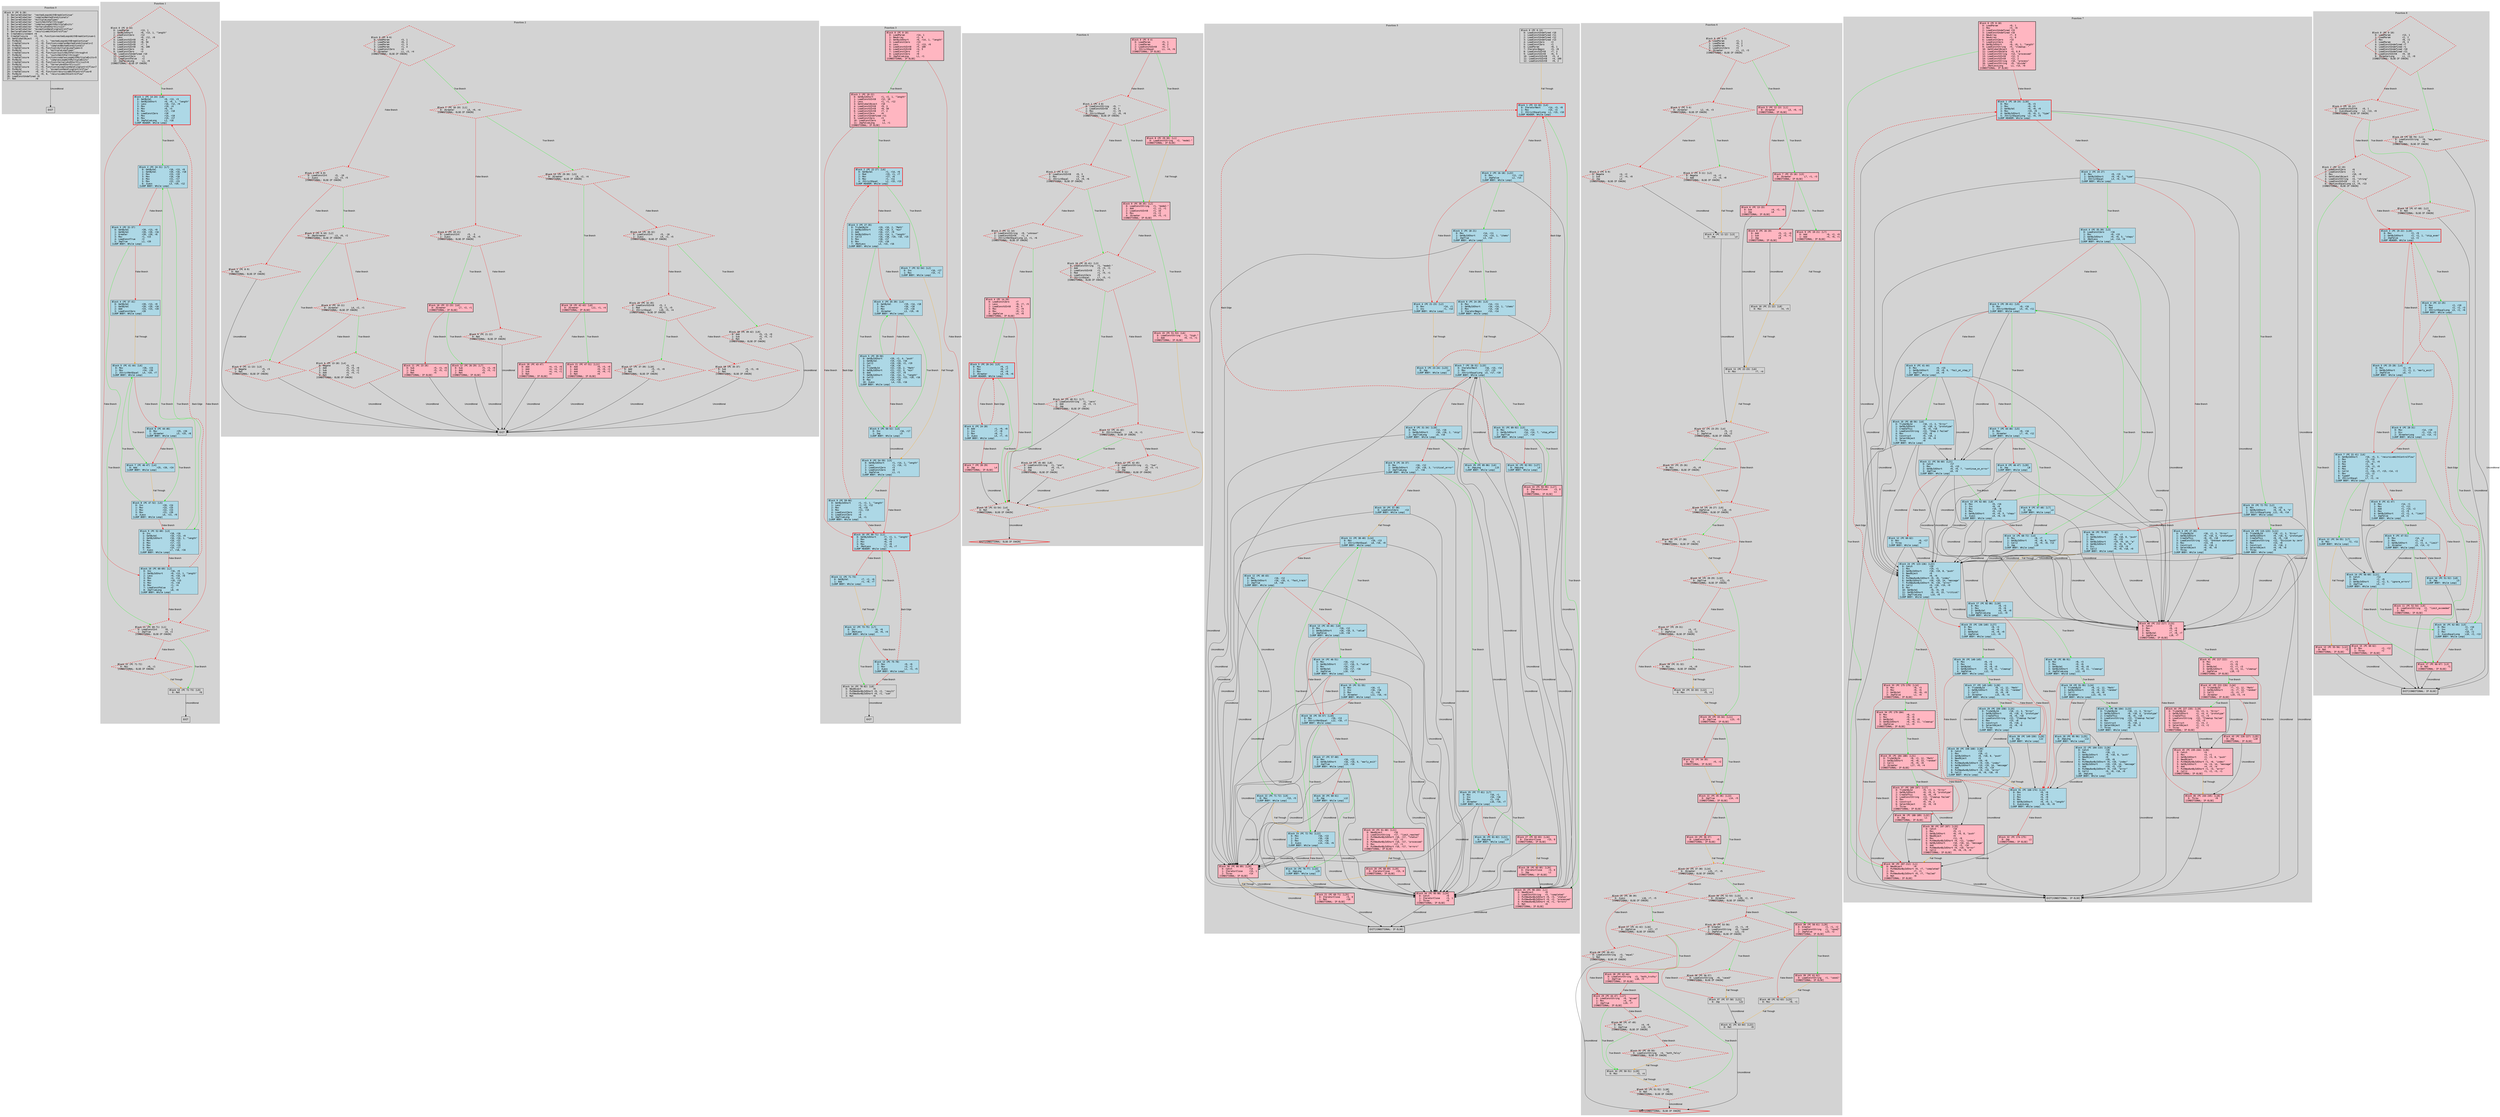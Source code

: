 digraph {
  rankdir=TB;
  node [shape=box, fontname="monospace"];
  edge [fontname="Arial"];

  subgraph cluster_function_0 {
    label = "Function 0";
    style = filled;
    color = lightgrey;

    edge [fontname="Arial"];

    f0_n0 [label="Block 0 (PC 0-28)\l  0: DeclareGlobalVar  \"nestedLoopsWithBreakContinue\"\l  1: DeclareGlobalVar  \"complexNestedConditionals\"\l  2: DeclareGlobalVar  \"multipleLoopTypes\"\l  3: DeclareGlobalVar  \"switchWithFallthrough\"\l  4: DeclareGlobalVar  \"complexLoopWithMultipleExits\"\l  5: DeclareGlobalVar  \"ternaryAndShortCircuit\"\l  6: DeclareGlobalVar  \"exceptionHandlingControlFlow\"\l  7: DeclareGlobalVar  \"recursiveWithControlFlow\"\l  8: CreateEnvironment r0\l  9: CreateClosure     r2, r0, Function<nestedLoopsWithBreakContinue>1\l  10: GetGlobalObject   r1\l  11: PutById           r1, r2, 1, \"nestedLoopsWithBreakContinue\"\l  12: CreateClosure     r2, r0, Function<complexNestedConditionals>2\l  13: PutById           r1, r2, 2, \"complexNestedConditionals\"\l  14: CreateClosure     r2, r0, Function<multipleLoopTypes>3\l  15: PutById           r1, r2, 3, \"multipleLoopTypes\"\l  16: CreateClosure     r2, r0, Function<switchWithFallthrough>4\l  17: PutById           r1, r2, 4, \"switchWithFallthrough\"\l  18: CreateClosure     r2, r0, Function<complexLoopWithMultipleExits>5\l  19: PutById           r1, r2, 5, \"complexLoopWithMultipleExits\"\l  20: CreateClosure     r2, r0, Function<ternaryAndShortCircuit>6\l  21: PutById           r1, r2, 6, \"ternaryAndShortCircuit\"\l  22: CreateClosure     r2, r0, Function<exceptionHandlingControlFlow>7\l  23: PutById           r1, r2, 7, \"exceptionHandlingControlFlow\"\l  24: CreateClosure     r0, r0, Function<recursiveWithControlFlow>8\l  25: PutById           r1, r0, 8, \"recursiveWithControlFlow\"\l  26: LoadConstUndefined r0\l  27: Ret               r0\l"]
    f0_n1 [style=filled, fillcolor=lightgray, label="EXIT"]

    f0_n0 -> f0_n1 [label="Unconditional", color=black]
  }

  subgraph cluster_function_1 {
    label = "Function 1";
    style = filled;
    color = lightgrey;

    edge [fontname="Arial"];

    f1_n0 [style=filled, fillcolor="lightcoral", shape=diamond, penwidth=2, color=red, style=dashed, label="Block 0 (PC 0-14)\l  0: LoadParam         r13, 1\l  1: GetByIdShort      r0, r13, 1, \"length\"\l  2: LoadConstZero     r12\l  3: Less              r0, r12, r0\l  4: LoadConstUInt8    r9, 3\l  5: LoadConstUInt8    r8, 50\l  6: LoadConstUInt8    r7, 1\l  7: LoadConstUInt8    r6, 100\l  8: LoadConstZero     r4\l  9: LoadConstZero     r3\l  10: LoadConstUndefined r10\l  11: LoadConstZero     r1\l  12: LoadConstFalse    r2\l  13: JmpFalseLong      L1, r0\l[CONDITIONAL: ELSE-IF CHAIN]\l"]
    f1_n1 [style=filled, fillcolor="lightblue", penwidth=3, color=red, label="Block 1 (PC 14-24) [L8]\l  0: GetByVal          r0, r13, r3\l  1: GetByIdShort      r0, r0, 1, \"length\"\l  2: Less              r16, r12, r0\l  3: Mov               r19, r4\l  4: Mov               r0, r3\l  5: Mov               r17, r10\l  6: LoadConstZero     r18\l  7: Mov               r14, r19\l  8: Mov               r15, r17\l  9: JmpFalseLong      L2, r16\l[LOOP HEADER: While Loop]\l"]
    f1_n2 [style=filled, fillcolor="lightblue", label="Block 2 (PC 24-31) [L7]\l  0: GetByVal          r16, r13, r0\l  1: GetByVal          r20, r16, r18\l  2: Mov               r23, r19\l  3: Mov               r16, r18\l  4: Mov               r21, r17\l  5: Mov               r22, r23\l  6: JLess             L3, r20, r12\l[LOOP BODY: While Loop]\l"]
    f1_n3 [style=filled, fillcolor="lightblue", label="Block 3 (PC 31-37)\l  0: GetByVal          r20, r13, r0\l  1: GetByVal          r20, r20, r16\l  2: Greater           r20, r20, r6\l  3: Mov               r1, r23\l  4: LoadConstTrue     r2\l  5: JmpTrue           L1, r20\l[LOOP BODY: While Loop]\l"]
    f1_n4 [style=filled, fillcolor="lightblue", label="Block 4 (PC 37-41)\l  0: GetByVal          r20, r13, r0\l  1: GetByVal          r20, r20, r16\l  2: Add               r23, r23, r20\l  3: LoadConstZero     r20\l[LOOP BODY: While Loop]\l"]
    f1_n5 [style=filled, fillcolor="lightblue", label="Block 5 (PC 41-44) [L6]\l  0: Mov               r26, r23\l  1: Mov               r24, r20\l  2: JStrictNotEqual   L4, r24, r7\l[LOOP BODY: While Loop]\l"]
    f1_n6 [style=filled, fillcolor="lightblue", label="Block 6 (PC 44-46)\l  0: Mov               r25, r26\l  1: JGreater          L5, r25, r8\l[LOOP BODY: While Loop]\l"]
    f1_n7 [style=filled, fillcolor="lightblue", label="Block 7 (PC 46-47) [L4]\l  0: Add               r25, r26, r24\l[LOOP BODY: While Loop]\l"]
    f1_n8 [style=filled, fillcolor="lightblue", label="Block 8 (PC 47-52) [L5]\l  0: Inc               r20, r24\l  1: Mov               r23, r25\l  2: Mov               r22, r23\l  3: Mov               r21, r20\l  4: JLess             L6, r21, r9\l[LOOP BODY: While Loop]\l"]
    f1_n9 [style=filled, fillcolor="lightblue", label="Block 9 (PC 52-60) [L3]\l  0: Inc               r18, r16\l  1: GetByVal          r16, r13, r0\l  2: GetByIdShort      r16, r16, 1, \"length\"\l  3: Mov               r19, r22\l  4: Mov               r17, r21\l  5: Mov               r14, r19\l  6: Mov               r15, r17\l  7: JLess             L7, r18, r16\l[LOOP BODY: While Loop]\l"]
    f1_n10 [style=filled, fillcolor="lightblue", label="Block 10 (PC 60-69) [L2]\l  0: Inc               r16, r0\l  1: GetByIdShort      r0, r13, 1, \"length\"\l  2: Less              r0, r16, r0\l  3: Mov               r4, r14\l  4: Mov               r10, r15\l  5: Mov               r3, r16\l  6: Mov               r1, r4\l  7: LoadConstFalse    r2\l  8: JmpTrueLong       L8, r0\l[LOOP BODY: While Loop]\l"]
    f1_n11 [style=filled, fillcolor="lightcoral", shape=diamond, penwidth=2, color=red, style=dashed, label="Block 11 (PC 69-71) [L1]\l  0: LoadConstInt      r0, -1\l  1: JmpTrue           L9, r2\l[CONDITIONAL: ELSE-IF CHAIN]\l"]
    f1_n12 [style=filled, fillcolor="lightcoral", shape=diamond, penwidth=2, color=red, style=dashed, label="Block 12 (PC 71-72)\l  0: Mov               r0, r1\l[CONDITIONAL: ELSE-IF CHAIN]\l"]
    f1_n13 [label="Block 13 (PC 72-73) [L9]\l  0: Ret               r0\l"]
    f1_n14 [style=filled, fillcolor=lightgray, label="EXIT"]

    f1_n0 -> f1_n11 [label="False Branch", color=red]
    f1_n0 -> f1_n1 [label="True Branch", color=green]
    f1_n1 -> f1_n10 [label="False Branch", color=red]
    f1_n1 -> f1_n2 [label="True Branch", color=green]
    f1_n2 -> f1_n9 [label="True Branch", color=green]
    f1_n2 -> f1_n3 [label="False Branch", color=red]
    f1_n3 -> f1_n11 [label="True Branch", color=green]
    f1_n3 -> f1_n4 [label="False Branch", color=red]
    f1_n4 -> f1_n5 [label="Fall Through", color=orange]
    f1_n5 -> f1_n7 [label="True Branch", color=green]
    f1_n5 -> f1_n6 [label="False Branch", color=red]
    f1_n6 -> f1_n8 [label="True Branch", color=green]
    f1_n6 -> f1_n7 [label="False Branch", color=red]
    f1_n7 -> f1_n8 [label="Fall Through", color=orange]
    f1_n8 -> f1_n5 [label="True Branch", color=green]
    f1_n8 -> f1_n9 [label="False Branch", color=red]
    f1_n9 -> f1_n2 [label="True Branch", color=green]
    f1_n9 -> f1_n10 [label="False Branch", color=red]
    f1_n10 -> f1_n1 [label="True Branch", color=green, color=red, penwidth=2, style=dashed, label="Back Edge"]
    f1_n10 -> f1_n11 [label="False Branch", color=red]
    f1_n11 -> f1_n13 [label="True Branch", color=green]
    f1_n11 -> f1_n12 [label="False Branch", color=red]
    f1_n12 -> f1_n13 [label="Fall Through", color=orange]
    f1_n13 -> f1_n14 [label="Unconditional", color=black]

    // Analysis Legend
    // Conditional: ELSE-IF CHAIN
    // Loop: While Loop
  }

  subgraph cluster_function_2 {
    label = "Function 2";
    style = filled;
    color = lightgrey;

    edge [fontname="Arial"];

    f2_n0 [style=filled, fillcolor="lightcoral", shape=diamond, penwidth=2, color=red, style=dashed, label="Block 0 (PC 0-6)\l  0: LoadParam         r3, 1\l  1: LoadParam         r0, 2\l  2: LoadParam         r2, 3\l  3: LoadParam         r1, 4\l  4: LoadConstZero     r4\l  5: JGreater          L1, r3, r4\l[CONDITIONAL: ELSE-IF CHAIN]\l"]
    f2_n1 [style=filled, fillcolor="lightcoral", shape=diamond, penwidth=2, color=red, style=dashed, label="Block 1 (PC 6-8)\l  0: LoadConstInt      r5, -10\l  1: JLess             L2, r3, r5\l[CONDITIONAL: ELSE-IF CHAIN]\l"]
    f2_n2 [style=filled, fillcolor="lightcoral", shape=diamond, penwidth=2, color=red, style=dashed, label="Block 2 (PC 8-9)\l  0: Ret               r4\l[CONDITIONAL: ELSE-IF CHAIN]\l"]
    f2_n3 [style=filled, fillcolor="lightcoral", shape=diamond, penwidth=2, color=red, style=dashed, label="Block 3 (PC 9-10) [L2]\l  0: JNotGreater       L3, r0, r2\l[CONDITIONAL: ELSE-IF CHAIN]\l"]
    f2_n4 [style=filled, fillcolor="lightcoral", shape=diamond, penwidth=2, color=red, style=dashed, label="Block 4 (PC 10-11)\l  0: JGreater          L4, r2, r1\l[CONDITIONAL: ELSE-IF CHAIN]\l"]
    f2_n5 [style=filled, fillcolor="lightcoral", shape=diamond, penwidth=2, color=red, style=dashed, label="Block 5 (PC 11-13) [L3]\l  0: Negate            r5, r3\l  1: Ret               r5\l[CONDITIONAL: ELSE-IF CHAIN]\l"]
    f2_n6 [style=filled, fillcolor="lightcoral", shape=diamond, penwidth=2, color=red, style=dashed, label="Block 6 (PC 13-18) [L4]\l  0: Negate            r5, r3\l  1: Add               r5, r5, r0\l  2: Sub               r5, r5, r2\l  3: Add               r5, r5, r1\l  4: Ret               r5\l[CONDITIONAL: ELSE-IF CHAIN]\l"]
    f2_n7 [style=filled, fillcolor="lightcoral", shape=diamond, penwidth=2, color=red, style=dashed, label="Block 7 (PC 18-19) [L1]\l  0: JGreater          L5, r0, r4\l[CONDITIONAL: ELSE-IF CHAIN]\l"]
    f2_n8 [style=filled, fillcolor="lightcoral", shape=diamond, penwidth=2, color=red, style=dashed, label="Block 8 (PC 19-21)\l  0: LoadConstInt      r5, -5\l  1: JLess             L6, r0, r5\l[CONDITIONAL: ELSE-IF CHAIN]\l"]
    f2_n9 [style=filled, fillcolor="lightcoral", shape=diamond, penwidth=2, color=red, style=dashed, label="Block 9 (PC 21-22)\l  0: Ret               r3\l[CONDITIONAL: ELSE-IF CHAIN]\l"]
    f2_n10 [style=filled, fillcolor="lightpink", shape=box, penwidth=2, color=black, label="Block 10 (PC 22-23) [L6]\l  0: JGreater          L7, r2, r1\l[CONDITIONAL: IF-ELSE]\l"]
    f2_n11 [style=filled, fillcolor="lightpink", shape=box, penwidth=2, color=black, label="Block 11 (PC 23-26)\l  0: Sub               r5, r3, r0\l  1: Sub               r5, r5, r2\l  2: Ret               r5\l[CONDITIONAL: IF-ELSE]\l"]
    f2_n12 [style=filled, fillcolor="lightpink", shape=box, penwidth=2, color=black, label="Block 12 (PC 26-29) [L7]\l  0: Sub               r5, r3, r0\l  1: Add               r5, r5, r2\l  2: Ret               r5\l[CONDITIONAL: IF-ELSE]\l"]
    f2_n13 [style=filled, fillcolor="lightcoral", shape=diamond, penwidth=2, color=red, style=dashed, label="Block 13 (PC 29-30) [L5]\l  0: JGreater          L8, r2, r4\l[CONDITIONAL: ELSE-IF CHAIN]\l"]
    f2_n14 [style=filled, fillcolor="lightcoral", shape=diamond, penwidth=2, color=red, style=dashed, label="Block 14 (PC 30-32)\l  0: LoadConstInt      r5, -10\l  1: JLess             L9, r2, r5\l[CONDITIONAL: ELSE-IF CHAIN]\l"]
    f2_n15 [style=filled, fillcolor="lightcoral", shape=diamond, penwidth=2, color=red, style=dashed, label="Block 15 (PC 32-35)\l  0: LoadConstUInt8    r5, 2\l  1: Mod               r5, r1, r5\l  2: JStrictEqual      L10, r5, r4\l[CONDITIONAL: ELSE-IF CHAIN]\l"]
    f2_n16 [style=filled, fillcolor="lightcoral", shape=diamond, penwidth=2, color=red, style=dashed, label="Block 16 (PC 35-37)\l  0: Sub               r5, r3, r0\l  1: Ret               r5\l[CONDITIONAL: ELSE-IF CHAIN]\l"]
    f2_n17 [style=filled, fillcolor="lightcoral", shape=diamond, penwidth=2, color=red, style=dashed, label="Block 17 (PC 37-39) [L10]\l  0: Add               r5, r3, r0\l  1: Ret               r5\l[CONDITIONAL: ELSE-IF CHAIN]\l"]
    f2_n18 [style=filled, fillcolor="lightcoral", shape=diamond, penwidth=2, color=red, style=dashed, label="Block 18 (PC 39-42) [L9]\l  0: Add               r5, r3, r0\l  1: Sub               r5, r5, r2\l  2: Ret               r5\l[CONDITIONAL: ELSE-IF CHAIN]\l"]
    f2_n19 [style=filled, fillcolor="lightpink", shape=box, penwidth=2, color=black, label="Block 19 (PC 42-43) [L8]\l  0: JGreater          L11, r1, r4\l[CONDITIONAL: IF-ELSE]\l"]
    f2_n20 [style=filled, fillcolor="lightpink", shape=box, penwidth=2, color=black, label="Block 20 (PC 43-47)\l  0: Add               r4, r3, r0\l  1: Add               r4, r4, r2\l  2: Sub               r4, r4, r1\l  3: Ret               r4\l[CONDITIONAL: IF-ELSE]\l"]
    f2_n21 [style=filled, fillcolor="lightpink", shape=box, penwidth=2, color=black, label="Block 21 (PC 47-51) [L11]\l  0: Add               r0, r3, r0\l  1: Add               r0, r0, r2\l  2: Add               r0, r0, r1\l  3: Ret               r0\l[CONDITIONAL: IF-ELSE]\l"]
    f2_n22 [style=filled, fillcolor=lightgray, label="EXIT"]

    f2_n0 -> f2_n7 [label="True Branch", color=green]
    f2_n0 -> f2_n1 [label="False Branch", color=red]
    f2_n1 -> f2_n3 [label="True Branch", color=green]
    f2_n1 -> f2_n2 [label="False Branch", color=red]
    f2_n2 -> f2_n22 [label="Unconditional", color=black]
    f2_n3 -> f2_n5 [label="True Branch", color=green]
    f2_n3 -> f2_n4 [label="False Branch", color=red]
    f2_n4 -> f2_n6 [label="True Branch", color=green]
    f2_n4 -> f2_n5 [label="False Branch", color=red]
    f2_n5 -> f2_n22 [label="Unconditional", color=black]
    f2_n6 -> f2_n22 [label="Unconditional", color=black]
    f2_n7 -> f2_n13 [label="True Branch", color=green]
    f2_n7 -> f2_n8 [label="False Branch", color=red]
    f2_n8 -> f2_n10 [label="True Branch", color=green]
    f2_n8 -> f2_n9 [label="False Branch", color=red]
    f2_n9 -> f2_n22 [label="Unconditional", color=black]
    f2_n10 -> f2_n12 [label="True Branch", color=green]
    f2_n10 -> f2_n11 [label="False Branch", color=red]
    f2_n11 -> f2_n22 [label="Unconditional", color=black]
    f2_n12 -> f2_n22 [label="Unconditional", color=black]
    f2_n13 -> f2_n19 [label="True Branch", color=green]
    f2_n13 -> f2_n14 [label="False Branch", color=red]
    f2_n14 -> f2_n18 [label="True Branch", color=green]
    f2_n14 -> f2_n15 [label="False Branch", color=red]
    f2_n15 -> f2_n17 [label="True Branch", color=green]
    f2_n15 -> f2_n16 [label="False Branch", color=red]
    f2_n16 -> f2_n22 [label="Unconditional", color=black]
    f2_n17 -> f2_n22 [label="Unconditional", color=black]
    f2_n18 -> f2_n22 [label="Unconditional", color=black]
    f2_n19 -> f2_n21 [label="True Branch", color=green]
    f2_n19 -> f2_n20 [label="False Branch", color=red]
    f2_n20 -> f2_n22 [label="Unconditional", color=black]
    f2_n21 -> f2_n22 [label="Unconditional", color=black]

    // Analysis Legend
    // Conditional: IF-ELSE
    // Conditional: ELSE-IF CHAIN
  }

  subgraph cluster_function_3 {
    label = "Function 3";
    style = filled;
    color = lightgrey;

    edge [fontname="Arial"];

    f3_n0 [style=filled, fillcolor="lightpink", shape=box, penwidth=2, color=black, label="Block 0 (PC 0-10)\l  0: LoadParam         r14, 1\l  1: NewArray          r2, 0\l  2: GetByIdShort      r0, r14, 1, \"length\"\l  3: LoadConstZero     r13\l  4: Less              r1, r13, r0\l  5: LoadConstUInt8    r5, 100\l  6: LoadConstUInt8    r4, 5\l  7: LoadConstZero     r3\l  8: LoadConstZero     r0\l  9: JmpFalseLong      L1, r1\l[CONDITIONAL: IF-ELSE]\l"]
    f3_n1 [style=filled, fillcolor="lightpink", shape=box, penwidth=2, color=black, label="Block 1 (PC 10-22)\l  0: GetByIdShort      r1, r2, 1, \"length\"\l  1: LoadConstUInt8    r12, 10\l  2: Less              r1, r1, r12\l  3: GetGlobalObject   r10\l  4: LoadConstUInt8    r9, 3\l  5: LoadConstUInt8    r8, 50\l  6: LoadConstUInt8    r7, 2\l  7: LoadConstZero     r6\l  8: LoadConstUndefined r11\l  9: LoadConstZero     r3\l  10: LoadConstZero     r0\l  11: JmpFalseLong      L1, r1\l[CONDITIONAL: IF-ELSE]\l"]
    f3_n2 [style=filled, fillcolor="lightblue", penwidth=3, color=red, label="Block 2 (PC 22-27) [L6]\l  0: GetByVal          r1, r14, r6\l  1: Mod               r15, r1, r7\l  2: Mov               r17, r6\l  3: Mov               r1, r11\l  4: JStrictEqual      L2, r15, r13\l[LOOP HEADER: While Loop]\l"]
    f3_n3 [style=filled, fillcolor="lightblue", label="Block 3 (PC 27-35)\l  0: TryGetById        r19, r10, 2, \"Math\"\l  1: GetByIdShort      r18, r19, 3, \"min\"\l  2: Add               r16, r17, r9\l  3: GetByIdShort      r15, r14, 1, \"length\"\l  4: Call3             r16, r18, r19, r16, r15\l  5: Mov               r18, r17\l  6: Mov               r15, r18\l  7: JNotLess          L3, r15, r16\l[LOOP BODY: While Loop]\l"]
    f3_n4 [style=filled, fillcolor="lightblue", label="Block 4 (PC 35-39) [L4]\l  0: GetByVal          r19, r14, r18\l  1: Mov               r16, r18\l  2: Mov               r15, r16\l  3: JGreater          L3, r19, r8\l[LOOP BODY: While Loop]\l"]
    f3_n5 [style=filled, fillcolor="lightblue", label="Block 5 (PC 39-50)\l  0: GetByIdShort      r20, r2, 4, \"push\"\l  1: GetByVal          r19, r14, r16\l  2: Call2             r19, r20, r2, r19\l  3: Inc               r18, r16\l  4: TryGetById        r22, r10, 2, \"Math\"\l  5: GetByIdShort      r21, r22, 3, \"min\"\l  6: Add               r20, r17, r9\l  7: GetByIdShort      r16, r14, 1, \"length\"\l  8: Call3             r16, r21, r22, r20, r16\l  9: Mov               r15, r18\l  10: JLess             L4, r15, r16\l[LOOP BODY: While Loop]\l"]
    f3_n6 [style=filled, fillcolor="lightblue", label="Block 6 (PC 50-52) [L3]\l  0: Inc               r16, r17\l  1: Jmp               L5\l[LOOP BODY: While Loop]\l"]
    f3_n7 [style=filled, fillcolor="lightblue", label="Block 7 (PC 52-54) [L2]\l  0: Inc               r16, r17\l  1: Mov               r15, r1\l[LOOP BODY: While Loop]\l"]
    f3_n8 [style=filled, fillcolor="lightblue", label="Block 8 (PC 54-59) [L5]\l  0: GetByIdShort      r1, r14, 1, \"length\"\l  1: Less              r1, r16, r1\l  2: LoadConstZero     r3\l  3: LoadConstZero     r0\l  4: JmpFalse          L1, r1\l[LOOP BODY: While Loop]\l"]
    f3_n9 [style=filled, fillcolor="lightblue", label="Block 9 (PC 59-66)\l  0: GetByIdShort      r1, r2, 1, \"length\"\l  1: Less              r1, r1, r12\l  2: Mov               r6, r16\l  3: Mov               r11, r15\l  4: LoadConstZero     r3\l  5: LoadConstZero     r0\l  6: JmpTrueLong       L6, r1\l[LOOP BODY: While Loop]\l"]
    f3_n10 [style=filled, fillcolor="lightblue", penwidth=3, color=red, label="Block 10 (PC 66-71) [L1]\l  0: GetByIdShort      r7, r2, 1, \"length\"\l  1: Mov               r8, r3\l  2: Mov               r6, r0\l  3: Mov               r1, r8\l  4: JNotLess          L7, r6, r7\l[LOOP HEADER: While Loop]\l"]
    f3_n11 [style=filled, fillcolor="lightblue", label="Block 11 (PC 71-73)\l  0: GetByVal          r7, r2, r6\l  1: Add               r1, r8, r7\l[LOOP BODY: While Loop]\l"]
    f3_n12 [style=filled, fillcolor="lightblue", label="Block 12 (PC 73-75) [L7]\l  0: Inc               r6, r6\l  1: JNotLess          L8, r6, r4\l[LOOP BODY: While Loop]\l"]
    f3_n13 [style=filled, fillcolor="lightblue", label="Block 13 (PC 75-78)\l  0: Mov               r0, r6\l  1: Mov               r3, r1\l  2: JLess             L1, r3, r5\l[LOOP BODY: While Loop]\l"]
    f3_n14 [label="Block 14 (PC 78-82) [L8]\l  0: NewObject         r0\l  1: PutNewOwnByIdShort r0, r2, \"result\"\l  2: PutNewOwnByIdShort r0, r1, \"sum\"\l  3: Ret               r0\l"]
    f3_n15 [style=filled, fillcolor=lightgray, label="EXIT"]

    f3_n0 -> f3_n10 [label="False Branch", color=red]
    f3_n0 -> f3_n1 [label="True Branch", color=green]
    f3_n1 -> f3_n10 [label="False Branch", color=red]
    f3_n1 -> f3_n2 [label="True Branch", color=green]
    f3_n2 -> f3_n7 [label="True Branch", color=green]
    f3_n2 -> f3_n3 [label="False Branch", color=red]
    f3_n3 -> f3_n6 [label="True Branch", color=green]
    f3_n3 -> f3_n4 [label="False Branch", color=red]
    f3_n4 -> f3_n6 [label="True Branch", color=green]
    f3_n4 -> f3_n5 [label="False Branch", color=red]
    f3_n5 -> f3_n4 [label="True Branch", color=green]
    f3_n5 -> f3_n6 [label="False Branch", color=red]
    f3_n6 -> f3_n8 [label="Unconditional", color=black]
    f3_n7 -> f3_n8 [label="Fall Through", color=orange]
    f3_n8 -> f3_n10 [label="False Branch", color=red]
    f3_n8 -> f3_n9 [label="True Branch", color=green]
    f3_n9 -> f3_n2 [label="True Branch", color=green, color=red, penwidth=2, style=dashed, label="Back Edge"]
    f3_n9 -> f3_n10 [label="False Branch", color=red]
    f3_n10 -> f3_n12 [label="True Branch", color=green]
    f3_n10 -> f3_n11 [label="False Branch", color=red]
    f3_n11 -> f3_n12 [label="Fall Through", color=orange]
    f3_n12 -> f3_n14 [label="True Branch", color=green]
    f3_n12 -> f3_n13 [label="False Branch", color=red]
    f3_n13 -> f3_n10 [label="True Branch", color=green, color=red, penwidth=2, style=dashed, label="Back Edge"]
    f3_n13 -> f3_n14 [label="False Branch", color=red]
    f3_n14 -> f3_n15 [label="Unconditional", color=black]

    // Analysis Legend
    // Conditional: IF-ELSE
    // Loop: While Loop
  }

  subgraph cluster_function_4 {
    label = "Function 4";
    style = filled;
    color = lightgrey;

    edge [fontname="Arial"];

    f4_n0 [style=filled, fillcolor="lightpink", shape=box, penwidth=2, color=black, label="Block 0 (PC 0-4)\l  0: LoadParam         r5, 1\l  1: LoadParam         r6, 2\l  2: LoadConstUInt8    r4, 1\l  3: JStrictEqual      L1, r4, r6\l[CONDITIONAL: IF-ELSE]\l"]
    f4_n1 [style=filled, fillcolor="lightcoral", shape=diamond, penwidth=2, color=red, style=dashed, label="Block 1 (PC 4-8)\l  0: LoadConstString   r9, \"\"\l  1: LoadConstUInt8    r0, 2\l  2: Mov               r2, r9\l  3: JStrictEqual      L2, r0, r6\l[CONDITIONAL: ELSE-IF CHAIN]\l"]
    f4_n2 [style=filled, fillcolor="lightcoral", shape=diamond, penwidth=2, color=red, style=dashed, label="Block 2 (PC 8-11)\l  0: LoadConstUInt8    r0, 3\l  1: Mov               r3, r9\l  2: JStrictEqual      L3, r0, r6\l[CONDITIONAL: ELSE-IF CHAIN]\l"]
    f4_n3 [style=filled, fillcolor="lightcoral", shape=diamond, penwidth=2, color=red, style=dashed, label="Block 3 (PC 11-14)\l  0: LoadConstString   r0, \"unknown\"\l  1: LoadConstUInt8    r1, 4\l  2: JStrictNotEqualLong L4, r1, r6\l[CONDITIONAL: ELSE-IF CHAIN]\l"]
    f4_n4 [style=filled, fillcolor="lightpink", shape=box, penwidth=2, color=black, label="Block 4 (PC 14-20)\l  0: LoadConstZero     r7\l  1: Less              r8, r7, r5\l  2: LoadConstUInt8    r6, 5\l  3: Mov               r1, r9\l  4: Mov               r0, r1\l  5: JmpFalse          L4, r8\l[CONDITIONAL: IF-ELSE]\l"]
    f4_n5 [style=filled, fillcolor="lightblue", penwidth=3, color=red, label="Block 5 (PC 20-24) [L5]\l  0: Mov               r9, r1\l  1: Mov               r8, r7\l  2: Mov               r0, r9\l  3: JGreater          L4, r8, r6\l[LOOP HEADER: While Loop]\l"]
    f4_n6 [style=filled, fillcolor="lightblue", label="Block 6 (PC 24-28)\l  0: Add               r1, r9, r8\l  1: Inc               r7, r8\l  2: Mov               r0, r1\l  3: JLess             L5, r7, r5\l[LOOP BODY: While Loop]\l"]
    f4_n7 [style=filled, fillcolor="lightpink", shape=box, penwidth=2, color=black, label="Block 7 (PC 28-29)\l  0: Jmp               L4\l[CONDITIONAL: IF-ELSE]\l"]
    f4_n8 [style=filled, fillcolor="lightpink", shape=box, penwidth=2, color=black, label="Block 8 (PC 29-30) [L1]\l  0: LoadConstString   r2, \"mode1-\"\l[CONDITIONAL: IF-ELSE]\l"]
    f4_n9 [style=filled, fillcolor="lightpink", shape=box, penwidth=2, color=black, label="Block 9 (PC 30-35) [L2]\l  0: LoadConstString   r1, \"mode2-\"\l  1: Add               r2, r2, r1\l  2: LoadConstUInt8    r1, 10\l  3: Mov               r3, r2\l  4: JGreater          L6, r5, r1\l[CONDITIONAL: IF-ELSE]\l"]
    f4_n10 [style=filled, fillcolor="lightcoral", shape=diamond, penwidth=2, color=red, style=dashed, label="Block 10 (PC 35-41) [L3]\l  0: LoadConstString   r1, \"mode3-\"\l  1: Add               r3, r3, r1\l  2: LoadConstUInt8    r1, 3\l  3: Mod               r1, r5, r1\l  4: LoadConstZero     r5\l  5: JStrictEqual      L7, r5, r1\l[CONDITIONAL: ELSE-IF CHAIN]\l"]
    f4_n11 [style=filled, fillcolor="lightcoral", shape=diamond, penwidth=2, color=red, style=dashed, label="Block 11 (PC 41-42)\l  0: JStrictEqual      L8, r4, r1\l[CONDITIONAL: ELSE-IF CHAIN]\l"]
    f4_n12 [style=filled, fillcolor="lightcoral", shape=diamond, penwidth=2, color=red, style=dashed, label="Block 12 (PC 42-45)\l  0: LoadConstString   r1, \"two\"\l  1: Add               r0, r3, r1\l  2: Jmp               L4\l[CONDITIONAL: ELSE-IF CHAIN]\l"]
    f4_n13 [style=filled, fillcolor="lightcoral", shape=diamond, penwidth=2, color=red, style=dashed, label="Block 13 (PC 45-48) [L8]\l  0: LoadConstString   r1, \"one\"\l  1: Add               r0, r3, r1\l  2: Jmp               L4\l[CONDITIONAL: ELSE-IF CHAIN]\l"]
    f4_n14 [style=filled, fillcolor="lightcoral", shape=diamond, penwidth=2, color=red, style=dashed, label="Block 14 (PC 48-51) [L7]\l  0: LoadConstString   r1, \"zero\"\l  1: Add               r0, r3, r1\l  2: Jmp               L4\l[CONDITIONAL: ELSE-IF CHAIN]\l"]
    f4_n15 [style=filled, fillcolor="lightpink", shape=box, penwidth=2, color=black, label="Block 15 (PC 51-53) [L6]\l  0: LoadConstString   r1, \"high-\"\l  1: Add               r0, r2, r1\l[CONDITIONAL: IF-ELSE]\l"]
    f4_n16 [style=filled, fillcolor="lightcoral", shape=diamond, penwidth=2, color=red, style=dashed, label="Block 16 (PC 53-54) [L4]\l  0: Ret               r0\l[CONDITIONAL: ELSE-IF CHAIN]\l"]
    f4_n17 [style=filled, fillcolor="lightcoral", shape=diamond, penwidth=2, color=red, style=dashed, style=filled, fillcolor=lightgray, label="EXIT[CONDITIONAL: ELSE-IF CHAIN]\l"]

    f4_n0 -> f4_n8 [label="True Branch", color=green]
    f4_n0 -> f4_n1 [label="False Branch", color=red]
    f4_n1 -> f4_n9 [label="True Branch", color=green]
    f4_n1 -> f4_n2 [label="False Branch", color=red]
    f4_n2 -> f4_n10 [label="True Branch", color=green]
    f4_n2 -> f4_n3 [label="False Branch", color=red]
    f4_n3 -> f4_n16 [label="True Branch", color=green]
    f4_n3 -> f4_n4 [label="False Branch", color=red]
    f4_n4 -> f4_n16 [label="False Branch", color=red]
    f4_n4 -> f4_n5 [label="True Branch", color=green]
    f4_n5 -> f4_n16 [label="True Branch", color=green]
    f4_n5 -> f4_n6 [label="False Branch", color=red]
    f4_n6 -> f4_n5 [label="True Branch", color=green, color=red, penwidth=2, style=dashed, label="Back Edge"]
    f4_n6 -> f4_n7 [label="False Branch", color=red]
    f4_n7 -> f4_n16 [label="Unconditional", color=black]
    f4_n8 -> f4_n9 [label="Fall Through", color=orange]
    f4_n9 -> f4_n15 [label="True Branch", color=green]
    f4_n9 -> f4_n10 [label="False Branch", color=red]
    f4_n10 -> f4_n14 [label="True Branch", color=green]
    f4_n10 -> f4_n11 [label="False Branch", color=red]
    f4_n11 -> f4_n13 [label="True Branch", color=green]
    f4_n11 -> f4_n12 [label="False Branch", color=red]
    f4_n12 -> f4_n16 [label="Unconditional", color=black]
    f4_n13 -> f4_n16 [label="Unconditional", color=black]
    f4_n14 -> f4_n16 [label="Unconditional", color=black]
    f4_n15 -> f4_n16 [label="Fall Through", color=orange]
    f4_n16 -> f4_n17 [label="Unconditional", color=black]

    // Analysis Legend
    // Conditional: IF-ELSE
    // Loop: While Loop
    // Conditional: ELSE-IF CHAIN
  }

  subgraph cluster_function_5 {
    label = "Function 5";
    style = filled;
    color = lightgrey;

    edge [fontname="Arial"];

    f5_n0 [label="Block 0 (PC 0-13)\l  0: LoadConstUndefined r10\l  1: LoadConstUndefined r11\l  2: LoadConstUndefined r12\l  3: LoadConstUndefined r13\l  4: LoadConstZero     r2\l  5: LoadConstZero     r1\l  6: LoadParam         r8, 1\l  7: IteratorBegin     r3, r8\l  8: LoadConstUInt8    r7, 3\l  9: LoadConstUInt8    r6, 5\l  10: LoadConstUInt8    r5, 4\l  11: LoadConstUInt8    r4, 100\l  12: LoadConstUInt8    r0, 2\l"]
    f5_n1 [style=filled, fillcolor="lightblue", penwidth=3, color=red, label="Block 1 (PC 13-16) [L4]\l  0: IteratorNext      r14, r3, r8\l  1: Mov               r15, r3\l  2: JStrictEqualLong  L1, r15, r10\l[LOOP HEADER: While Loop]\l"]
    f5_n2 [style=filled, fillcolor="lightblue", label="Block 2 (PC 16-18) [L22]\l  0: Mov               r11, r14\l  1: JmpFalse          L2, r14\l[LOOP BODY: While Loop]\l"]
    f5_n3 [style=filled, fillcolor="lightblue", label="Block 3 (PC 18-21)\l  0: Mov               r14, r11\l  1: GetByIdShort      r14, r14, 1, \"items\"\l  2: JmpTrue           L3, r14\l[LOOP BODY: While Loop]\l"]
    f5_n4 [style=filled, fillcolor="lightblue", label="Block 4 (PC 21-23) [L2]\l  0: Mov               r14, r1\l  1: Inc               r1, r14\l[LOOP BODY: While Loop]\l"]
    f5_n5 [style=filled, fillcolor="lightblue", label="Block 5 (PC 23-24) [L23]\l  0: Jmp               L4\l[LOOP BODY: While Loop]\l"]
    f5_n6 [style=filled, fillcolor="lightblue", label="Block 6 (PC 24-28) [L3]\l  0: Mov               r14, r11\l  1: GetByIdShort      r16, r14, 1, \"items\"\l  2: Mov               r14, r16\l  3: IteratorBegin     r15, r14\l[LOOP BODY: While Loop]\l"]
    f5_n7 [style=filled, fillcolor="lightblue", label="Block 7 (PC 28-31) [L15]\l  0: IteratorNext      r16, r15, r14\l  1: Mov               r17, r15\l  2: JStrictEqualLong  L5, r17, r10\l[LOOP BODY: While Loop]\l"]
    f5_n8 [style=filled, fillcolor="lightblue", label="Block 8 (PC 31-34) [L18]\l  0: Mov               r12, r16\l  1: GetByIdShort      r16, r16, 2, \"skip\"\l  2: JmpTrueLong       L6, r16\l[LOOP BODY: While Loop]\l"]
    f5_n9 [style=filled, fillcolor="lightblue", label="Block 9 (PC 34-37)\l  0: Mov               r16, r12\l  1: GetByIdShort      r16, r16, 3, \"critical_error\"\l  2: JmpTrueLong       L7, r16\l[LOOP BODY: While Loop]\l"]
    f5_n10 [style=filled, fillcolor="lightblue", label="Block 10 (PC 37-38)\l  0: LoadConstZero     r13\l[LOOP BODY: While Loop]\l"]
    f5_n11 [style=filled, fillcolor="lightblue", label="Block 11 (PC 38-40) [L14]\l  0: Mov               r16, r13\l  1: JStrictNotEqual   L8, r16, r0\l[LOOP BODY: While Loop]\l"]
    f5_n12 [style=filled, fillcolor="lightblue", label="Block 12 (PC 40-43)\l  0: Mov               r16, r12\l  1: GetByIdShort      r16, r16, 4, \"fast_track\"\l  2: JmpTrue           L9, r16\l[LOOP BODY: While Loop]\l"]
    f5_n13 [style=filled, fillcolor="lightblue", label="Block 13 (PC 43-46) [L8]\l  0: Mov               r16, r12\l  1: GetByIdShort      r16, r16, 5, \"value\"\l  2: JmpFalse          L10, r16\l[LOOP BODY: While Loop]\l"]
    f5_n14 [style=filled, fillcolor="lightblue", label="Block 14 (PC 46-51)\l  0: Mov               r16, r12\l  1: GetByIdShort      r17, r16, 5, \"value\"\l  2: Mov               r16, r13\l  3: GetByVal          r16, r17, r16\l  4: JmpFalse          L10, r16\l[LOOP BODY: While Loop]\l"]
    f5_n15 [style=filled, fillcolor="lightblue", label="Block 15 (PC 51-55)\l  0: Mov               r16, r2\l  1: Inc               r16, r16\l  2: Mov               r2, r16\l  3: JGreater          L11, r16, r4\l[LOOP BODY: While Loop]\l"]
    f5_n16 [style=filled, fillcolor="lightblue", label="Block 16 (PC 55-57) [L10]\l  0: Mov               r16, r13\l  1: JStrictNotEqual   L12, r16, r7\l[LOOP BODY: While Loop]\l"]
    f5_n17 [style=filled, fillcolor="lightblue", label="Block 17 (PC 57-60)\l  0: Mov               r16, r12\l  1: GetByIdShort      r16, r16, 6, \"early_exit\"\l  2: JmpTrue           L13, r16\l[LOOP BODY: While Loop]\l"]
    f5_n18 [style=filled, fillcolor="lightblue", label="Block 18 (PC 60-61)\l  0: Jmp               L12\l[LOOP BODY: While Loop]\l"]
    f5_n19 [style=filled, fillcolor="lightpink", shape=box, penwidth=2, color=black, label="Block 19 (PC 61-68) [L11]\l  0: NewObject         r16\l  1: LoadConstString   r17, \"limit_reached\"\l  2: PutNewOwnByIdShort r16, r17, \"status\"\l  3: Mov               r17, r2\l  4: PutNewOwnByIdShort r16, r17, \"processed\"\l  5: Mov               r17, r1\l  6: PutNewOwnByIdShort r16, r17, \"errors\"\l[CONDITIONAL: IF-ELSE]\l"]
    f5_n20 [style=filled, fillcolor="lightpink", shape=box, penwidth=2, color=black, label="Block 20 (PC 68-69) [L19]\l  0: IteratorClose     r15, 0\l[CONDITIONAL: IF-ELSE]\l"]
    f5_n21 [style=filled, fillcolor="lightpink", shape=box, penwidth=2, color=black, label="Block 21 (PC 69-71) [L25]\l  0: IteratorClose     r3, 0\l  1: Ret               r16\l[CONDITIONAL: IF-ELSE]\l"]
    f5_n22 [style=filled, fillcolor="lightblue", label="Block 22 (PC 71-72) [L9]\l  0: Mov               r13, r5\l[LOOP BODY: While Loop]\l"]
    f5_n23 [style=filled, fillcolor="lightblue", label="Block 23 (PC 72-76) [L12]\l  0: Mov               r16, r13\l  1: Inc               r16, r16\l  2: Mov               r13, r16\l  3: JLess             L14, r16, r6\l[LOOP BODY: While Loop]\l"]
    f5_n24 [style=filled, fillcolor="lightblue", label="Block 24 (PC 76-77) [L13]\l  0: JmpLong           L15\l[LOOP BODY: While Loop]\l"]
    f5_n25 [style=filled, fillcolor="lightblue", label="Block 25 (PC 77-81) [L7]\l  0: Mov               r16, r1\l  1: Inc               r16, r16\l  2: Mov               r1, r16\l  3: JGreater          L16, r16, r7\l[LOOP BODY: While Loop]\l"]
    f5_n26 [style=filled, fillcolor="lightblue", label="Block 26 (PC 81-82) [L21]\l  0: JmpLong           L15\l[LOOP BODY: While Loop]\l"]
    f5_n27 [style=filled, fillcolor="lightpink", shape=box, penwidth=2, color=black, label="Block 27 (PC 82-83) [L16]\l  0: IteratorClose     r15, 0\l[CONDITIONAL: IF-ELSE]\l"]
    f5_n28 [style=filled, fillcolor="lightpink", shape=box, penwidth=2, color=black, label="Block 28 (PC 83-85) [L26]\l  0: IteratorClose     r3, 0\l  1: Jmp               L1\l[CONDITIONAL: IF-ELSE]\l"]
    f5_n29 [style=filled, fillcolor="lightblue", label="Block 29 (PC 85-86) [L6]\l  0: JmpLong           L15\l[LOOP BODY: While Loop]\l"]
    f5_n30 [style=filled, fillcolor="lightpink", shape=box, penwidth=2, color=black, label="Block 30 (PC 86-89) [L20]\l  0: Catch             r14\l  1: IteratorClose     r15, 1\l  2: Throw             r14\l[CONDITIONAL: IF-ELSE]\l"]
    f5_n31 [style=filled, fillcolor="lightblue", label="Block 31 (PC 89-92) [L5]\l  0: Mov               r14, r11\l  1: GetByIdShort      r14, r14, 7, \"stop_after\"\l  2: JmpTrue           L17, r14\l[LOOP BODY: While Loop]\l"]
    f5_n32 [style=filled, fillcolor="lightblue", label="Block 32 (PC 92-93) [L27]\l  0: JmpLong           L4\l[LOOP BODY: While Loop]\l"]
    f5_n33 [style=filled, fillcolor="lightpink", shape=box, penwidth=2, color=black, label="Block 33 (PC 93-95) [L17]\l  0: IteratorClose     r3, 0\l  1: Jmp               L1\l[CONDITIONAL: IF-ELSE]\l"]
    f5_n34 [style=filled, fillcolor="lightpink", shape=box, penwidth=2, color=black, label="Block 34 (PC 95-98) [L24]\l  0: Catch             r0\l  1: IteratorClose     r3, 1\l  2: Throw             r0\l[CONDITIONAL: IF-ELSE]\l"]
    f5_n35 [style=filled, fillcolor="lightpink", shape=box, penwidth=2, color=black, label="Block 35 (PC 98-104) [L1]\l  0: NewObject         r0\l  1: LoadConstString   r3, \"completed\"\l  2: PutNewOwnByIdShort r0, r3, \"status\"\l  3: PutNewOwnByIdShort r0, r2, \"processed\"\l  4: PutNewOwnByIdShort r0, r1, \"errors\"\l  5: Ret               r0\l[CONDITIONAL: IF-ELSE]\l"]
    f5_n36 [style=filled, fillcolor="lightpink", shape=box, penwidth=2, color=black, style=filled, fillcolor=lightgray, label="EXIT[CONDITIONAL: IF-ELSE]\l"]

    f5_n0 -> f5_n1 [label="Fall Through", color=orange]
    f5_n1 -> f5_n35 [label="True Branch", color=green]
    f5_n1 -> f5_n2 [label="False Branch", color=red]
    f5_n2 -> f5_n4 [label="False Branch", color=red]
    f5_n2 -> f5_n3 [label="True Branch", color=green]
    f5_n3 -> f5_n6 [label="True Branch", color=green]
    f5_n3 -> f5_n4 [label="False Branch", color=red]
    f5_n4 -> f5_n5 [label="Fall Through", color=orange]
    f5_n5 -> f5_n1 [label="Unconditional", color=black, color=red, penwidth=2, style=dashed, label="Back Edge"]
    f5_n6 -> f5_n7 [label="Fall Through", color=orange]
    f5_n7 -> f5_n31 [label="True Branch", color=green]
    f5_n7 -> f5_n8 [label="False Branch", color=red]
    f5_n8 -> f5_n29 [label="True Branch", color=green]
    f5_n8 -> f5_n9 [label="False Branch", color=red]
    f5_n9 -> f5_n25 [label="True Branch", color=green]
    f5_n9 -> f5_n10 [label="False Branch", color=red]
    f5_n10 -> f5_n11 [label="Fall Through", color=orange]
    f5_n11 -> f5_n13 [label="True Branch", color=green]
    f5_n11 -> f5_n12 [label="False Branch", color=red]
    f5_n12 -> f5_n22 [label="True Branch", color=green]
    f5_n12 -> f5_n13 [label="False Branch", color=red]
    f5_n13 -> f5_n16 [label="False Branch", color=red]
    f5_n13 -> f5_n14 [label="True Branch", color=green]
    f5_n14 -> f5_n16 [label="False Branch", color=red]
    f5_n14 -> f5_n15 [label="True Branch", color=green]
    f5_n15 -> f5_n19 [label="True Branch", color=green]
    f5_n15 -> f5_n16 [label="False Branch", color=red]
    f5_n16 -> f5_n23 [label="True Branch", color=green]
    f5_n16 -> f5_n17 [label="False Branch", color=red]
    f5_n17 -> f5_n24 [label="True Branch", color=green]
    f5_n17 -> f5_n18 [label="False Branch", color=red]
    f5_n18 -> f5_n23 [label="Unconditional", color=black]
    f5_n19 -> f5_n20 [label="Fall Through", color=orange]
    f5_n20 -> f5_n21 [label="Fall Through", color=orange]
    f5_n21 -> f5_n36 [label="Unconditional", color=black]
    f5_n22 -> f5_n23 [label="Fall Through", color=orange]
    f5_n23 -> f5_n11 [label="True Branch", color=green]
    f5_n23 -> f5_n24 [label="False Branch", color=red]
    f5_n24 -> f5_n7 [label="Unconditional", color=black]
    f5_n25 -> f5_n27 [label="True Branch", color=green]
    f5_n25 -> f5_n26 [label="False Branch", color=red]
    f5_n26 -> f5_n7 [label="Unconditional", color=black]
    f5_n27 -> f5_n28 [label="Fall Through", color=orange]
    f5_n28 -> f5_n35 [label="Unconditional", color=black]
    f5_n29 -> f5_n7 [label="Unconditional", color=black]
    f5_n30 -> f5_n36 [label="Unconditional", color=black]
    f5_n31 -> f5_n33 [label="True Branch", color=green]
    f5_n31 -> f5_n32 [label="False Branch", color=red]
    f5_n32 -> f5_n1 [label="Unconditional", color=black, color=red, penwidth=2, style=dashed, label="Back Edge"]
    f5_n33 -> f5_n35 [label="Unconditional", color=black]
    f5_n34 -> f5_n36 [label="Unconditional", color=black]
    f5_n35 -> f5_n36 [label="Unconditional", color=black]
    f5_n8 -> f5_n30 [label="Unconditional", color=black]
    f5_n9 -> f5_n30 [label="Unconditional", color=black]
    f5_n10 -> f5_n30 [label="Unconditional", color=black]
    f5_n11 -> f5_n30 [label="Unconditional", color=black]
    f5_n12 -> f5_n30 [label="Unconditional", color=black]
    f5_n13 -> f5_n30 [label="Unconditional", color=black]
    f5_n14 -> f5_n30 [label="Unconditional", color=black]
    f5_n15 -> f5_n30 [label="Unconditional", color=black]
    f5_n16 -> f5_n30 [label="Unconditional", color=black]
    f5_n17 -> f5_n30 [label="Unconditional", color=black]
    f5_n18 -> f5_n30 [label="Unconditional", color=black]
    f5_n19 -> f5_n30 [label="Unconditional", color=black]
    f5_n22 -> f5_n30 [label="Unconditional", color=black]
    f5_n23 -> f5_n30 [label="Unconditional", color=black]
    f5_n25 -> f5_n30 [label="Unconditional", color=black]
    f5_n2 -> f5_n34 [label="Unconditional", color=black]
    f5_n3 -> f5_n34 [label="Unconditional", color=black]
    f5_n4 -> f5_n34 [label="Unconditional", color=black]
    f5_n6 -> f5_n34 [label="Unconditional", color=black]
    f5_n7 -> f5_n34 [label="Unconditional", color=black]
    f5_n8 -> f5_n34 [label="Unconditional", color=black]
    f5_n9 -> f5_n34 [label="Unconditional", color=black]
    f5_n10 -> f5_n34 [label="Unconditional", color=black]
    f5_n11 -> f5_n34 [label="Unconditional", color=black]
    f5_n12 -> f5_n34 [label="Unconditional", color=black]
    f5_n13 -> f5_n34 [label="Unconditional", color=black]
    f5_n14 -> f5_n34 [label="Unconditional", color=black]
    f5_n15 -> f5_n34 [label="Unconditional", color=black]
    f5_n16 -> f5_n34 [label="Unconditional", color=black]
    f5_n17 -> f5_n34 [label="Unconditional", color=black]
    f5_n18 -> f5_n34 [label="Unconditional", color=black]
    f5_n19 -> f5_n34 [label="Unconditional", color=black]
    f5_n20 -> f5_n34 [label="Unconditional", color=black]
    f5_n22 -> f5_n34 [label="Unconditional", color=black]
    f5_n23 -> f5_n34 [label="Unconditional", color=black]
    f5_n24 -> f5_n34 [label="Unconditional", color=black]
    f5_n25 -> f5_n34 [label="Unconditional", color=black]
    f5_n26 -> f5_n34 [label="Unconditional", color=black]
    f5_n27 -> f5_n34 [label="Unconditional", color=black]
    f5_n29 -> f5_n34 [label="Unconditional", color=black]
    f5_n30 -> f5_n34 [label="Unconditional", color=black]
    f5_n31 -> f5_n34 [label="Unconditional", color=black]

    // Analysis Legend
    // Loop: While Loop
    // Conditional: IF-ELSE
  }

  subgraph cluster_function_6 {
    label = "Function 6";
    style = filled;
    color = lightgrey;

    edge [fontname="Arial"];

    f6_n0 [style=filled, fillcolor="lightcoral", shape=diamond, penwidth=2, color=red, style=dashed, label="Block 0 (PC 0-5)\l  0: LoadParam         r2, 1\l  1: LoadParam         r0, 2\l  2: LoadParam         r1, 3\l  3: LoadConstZero     r3\l  4: JGreater          L1, r2, r3\l[CONDITIONAL: ELSE-IF CHAIN]\l"]
    f6_n1 [style=filled, fillcolor="lightcoral", shape=diamond, penwidth=2, color=red, style=dashed, label="Block 1 (PC 5-6)\l  0: JGreater          L2, r0, r3\l[CONDITIONAL: ELSE-IF CHAIN]\l"]
    f6_n2 [style=filled, fillcolor="lightcoral", shape=diamond, penwidth=2, color=red, style=dashed, label="Block 2 (PC 6-9)\l  0: Negate            r4, r2\l  1: Sub               r7, r4, r0\l  2: Jmp               L3\l[CONDITIONAL: ELSE-IF CHAIN]\l"]
    f6_n3 [style=filled, fillcolor="lightcoral", shape=diamond, penwidth=2, color=red, style=dashed, label="Block 3 (PC 9-11) [L2]\l  0: Negate            r4, r2\l  1: Add               r7, r4, r0\l[CONDITIONAL: ELSE-IF CHAIN]\l"]
    f6_n4 [label="Block 4 (PC 11-12) [L3]\l  0: Jmp               L4\l"]
    f6_n5 [style=filled, fillcolor="lightpink", shape=box, penwidth=2, color=black, label="Block 5 (PC 12-13) [L1]\l  0: JGreater          L5, r0, r3\l[CONDITIONAL: IF-ELSE]\l"]
    f6_n6 [style=filled, fillcolor="lightpink", shape=box, penwidth=2, color=black, label="Block 6 (PC 13-15)\l  0: Sub               r4, r2, r0\l  1: Jmp               L6\l[CONDITIONAL: IF-ELSE]\l"]
    f6_n7 [style=filled, fillcolor="lightpink", shape=box, penwidth=2, color=black, label="Block 7 (PC 15-16) [L5]\l  0: JGreater          L7, r1, r3\l[CONDITIONAL: IF-ELSE]\l"]
    f6_n8 [style=filled, fillcolor="lightpink", shape=box, penwidth=2, color=black, label="Block 8 (PC 16-19)\l  0: Add               r5, r2, r0\l  1: Sub               r5, r5, r1\l  2: Jmp               L8\l[CONDITIONAL: IF-ELSE]\l"]
    f6_n9 [style=filled, fillcolor="lightpink", shape=box, penwidth=2, color=black, label="Block 9 (PC 19-21) [L7]\l  0: Add               r6, r2, r0\l  1: Add               r5, r6, r1\l[CONDITIONAL: IF-ELSE]\l"]
    f6_n10 [label="Block 10 (PC 21-22) [L8]\l  0: Mov               r4, r5\l"]
    f6_n11 [label="Block 11 (PC 22-23) [L6]\l  0: Mov               r7, r4\l"]
    f6_n12 [style=filled, fillcolor="lightcoral", shape=diamond, penwidth=2, color=red, style=dashed, label="Block 12 (PC 23-25) [L4]\l  0: Mov               r5, r2\l  1: JmpFalse          L9, r2\l[CONDITIONAL: ELSE-IF CHAIN]\l"]
    f6_n13 [style=filled, fillcolor="lightcoral", shape=diamond, penwidth=2, color=red, style=dashed, label="Block 13 (PC 25-26)\l  0: Mov               r5, r0\l[CONDITIONAL: ELSE-IF CHAIN]\l"]
    f6_n14 [style=filled, fillcolor="lightcoral", shape=diamond, penwidth=2, color=red, style=dashed, label="Block 14 (PC 26-27) [L9]\l  0: JmpFalse          L10, r5\l[CONDITIONAL: ELSE-IF CHAIN]\l"]
    f6_n15 [style=filled, fillcolor="lightcoral", shape=diamond, penwidth=2, color=red, style=dashed, label="Block 15 (PC 27-28)\l  0: Mov               r5, r1\l[CONDITIONAL: ELSE-IF CHAIN]\l"]
    f6_n16 [style=filled, fillcolor="lightcoral", shape=diamond, penwidth=2, color=red, style=dashed, label="Block 16 (PC 28-29) [L10]\l  0: JmpTrue           L11, r5\l[CONDITIONAL: ELSE-IF CHAIN]\l"]
    f6_n17 [style=filled, fillcolor="lightcoral", shape=diamond, penwidth=2, color=red, style=dashed, label="Block 17 (PC 29-31)\l  0: Mov               r4, r2\l  1: JmpFalse          L12, r2\l[CONDITIONAL: ELSE-IF CHAIN]\l"]
    f6_n18 [style=filled, fillcolor="lightcoral", shape=diamond, penwidth=2, color=red, style=dashed, label="Block 18 (PC 31-32)\l  0: Mov               r4, r0\l[CONDITIONAL: ELSE-IF CHAIN]\l"]
    f6_n19 [label="Block 19 (PC 32-33) [L12]\l  0: Mov               r5, r4\l"]
    f6_n20 [style=filled, fillcolor="lightpink", shape=box, penwidth=2, color=black, label="Block 20 (PC 33-34) [L11]\l  0: JmpTrue           L13, r5\l[CONDITIONAL: IF-ELSE]\l"]
    f6_n21 [style=filled, fillcolor="lightpink", shape=box, penwidth=2, color=black, label="Block 21 (PC 34-35)\l  0: Mov               r5, r2\l[CONDITIONAL: IF-ELSE]\l"]
    f6_n22 [style=filled, fillcolor="lightpink", shape=box, penwidth=2, color=black, label="Block 22 (PC 35-36) [L13]\l  0: JmpTrue           L14, r5\l[CONDITIONAL: IF-ELSE]\l"]
    f6_n23 [style=filled, fillcolor="lightpink", shape=box, penwidth=2, color=black, label="Block 23 (PC 36-37)\l  0: LoadConstZero     r5\l[CONDITIONAL: IF-ELSE]\l"]
    f6_n24 [style=filled, fillcolor="lightcoral", shape=diamond, penwidth=2, color=red, style=dashed, label="Block 24 (PC 37-38) [L14]\l  0: JGreater          L15, r7, r5\l[CONDITIONAL: ELSE-IF CHAIN]\l"]
    f6_n25 [style=filled, fillcolor="lightcoral", shape=diamond, penwidth=2, color=red, style=dashed, label="Block 25 (PC 38-39)\l  0: JLess             L16, r7, r5\l[CONDITIONAL: ELSE-IF CHAIN]\l"]
    f6_n26 [style=filled, fillcolor="lightcoral", shape=diamond, penwidth=2, color=red, style=dashed, label="Block 26 (PC 39-41)\l  0: LoadConstString   r3, \"equal\"\l  1: Ret               r3\l[CONDITIONAL: ELSE-IF CHAIN]\l"]
    f6_n27 [style=filled, fillcolor="lightcoral", shape=diamond, penwidth=2, color=red, style=dashed, label="Block 27 (PC 41-42) [L16]\l  0: JmpFalse          L17, r7\l[CONDITIONAL: ELSE-IF CHAIN]\l"]
    f6_n28 [style=filled, fillcolor="lightpink", shape=box, penwidth=2, color=black, label="Block 28 (PC 42-44)\l  0: LoadConstString   r3, \"both_truthy\"\l  1: JmpTrue           L18, r5\l[CONDITIONAL: IF-ELSE]\l"]
    f6_n29 [style=filled, fillcolor="lightpink", shape=box, penwidth=2, color=black, label="Block 29 (PC 44-47) [L17]\l  0: LoadConstString   r6, \"mixed\"\l  1: Mov               r4, r6\l  2: JmpTrue           L19, r7\l[CONDITIONAL: IF-ELSE]\l"]
    f6_n30 [style=filled, fillcolor="lightcoral", shape=diamond, penwidth=2, color=red, style=dashed, label="Block 30 (PC 47-49)\l  0: Mov               r4, r6\l  1: JmpTrue           L19, r5\l[CONDITIONAL: ELSE-IF CHAIN]\l"]
    f6_n31 [style=filled, fillcolor="lightcoral", shape=diamond, penwidth=2, color=red, style=dashed, label="Block 31 (PC 49-50)\l  0: LoadConstString   r4, \"both_falsy\"\l[CONDITIONAL: ELSE-IF CHAIN]\l"]
    f6_n32 [label="Block 32 (PC 50-51) [L19]\l  0: Mov               r3, r4\l"]
    f6_n33 [style=filled, fillcolor="lightcoral", shape=diamond, penwidth=2, color=red, style=dashed, label="Block 33 (PC 51-52) [L18]\l  0: Ret               r3\l[CONDITIONAL: ELSE-IF CHAIN]\l"]
    f6_n34 [style=filled, fillcolor="lightcoral", shape=diamond, penwidth=2, color=red, style=dashed, label="Block 34 (PC 52-53) [L15]\l  0: JGreater          L20, r2, r0\l[CONDITIONAL: ELSE-IF CHAIN]\l"]
    f6_n35 [style=filled, fillcolor="lightcoral", shape=diamond, penwidth=2, color=red, style=dashed, label="Block 35 (PC 53-56)\l  0: Greater           r3, r1, r0\l  1: LoadConstString   r0, \"case4\"\l  2: JmpFalse          L21, r3\l[CONDITIONAL: ELSE-IF CHAIN]\l"]
    f6_n36 [style=filled, fillcolor="lightcoral", shape=diamond, penwidth=2, color=red, style=dashed, label="Block 36 (PC 56-57)\l  0: LoadConstString   r0, \"case3\"\l[CONDITIONAL: ELSE-IF CHAIN]\l"]
    f6_n37 [label="Block 37 (PC 57-58) [L21]\l  0: Jmp               L22\l"]
    f6_n38 [style=filled, fillcolor="lightpink", shape=box, penwidth=2, color=black, label="Block 38 (PC 58-61) [L20]\l  0: Greater           r2, r1, r2\l  1: LoadConstString   r1, \"case2\"\l  2: JmpFalse          L23, r2\l[CONDITIONAL: IF-ELSE]\l"]
    f6_n39 [style=filled, fillcolor="lightpink", shape=box, penwidth=2, color=black, label="Block 39 (PC 61-62)\l  0: LoadConstString   r1, \"case1\"\l[CONDITIONAL: IF-ELSE]\l"]
    f6_n40 [label="Block 40 (PC 62-63) [L23]\l  0: Mov               r0, r1\l"]
    f6_n41 [label="Block 41 (PC 63-64) [L22]\l  0: Ret               r0\l"]
    f6_n42 [style=filled, fillcolor="lightcoral", shape=diamond, penwidth=2, color=red, style=dashed, style=filled, fillcolor=lightgray, label="EXIT[CONDITIONAL: ELSE-IF CHAIN]\l"]

    f6_n0 -> f6_n5 [label="True Branch", color=green]
    f6_n0 -> f6_n1 [label="False Branch", color=red]
    f6_n1 -> f6_n3 [label="True Branch", color=green]
    f6_n1 -> f6_n2 [label="False Branch", color=red]
    f6_n2 -> f6_n4 [label="Unconditional", color=black]
    f6_n3 -> f6_n4 [label="Fall Through", color=orange]
    f6_n4 -> f6_n12 [label="Unconditional", color=black]
    f6_n5 -> f6_n7 [label="True Branch", color=green]
    f6_n5 -> f6_n6 [label="False Branch", color=red]
    f6_n6 -> f6_n11 [label="Unconditional", color=black]
    f6_n7 -> f6_n9 [label="True Branch", color=green]
    f6_n7 -> f6_n8 [label="False Branch", color=red]
    f6_n8 -> f6_n10 [label="Unconditional", color=black]
    f6_n9 -> f6_n10 [label="Fall Through", color=orange]
    f6_n10 -> f6_n11 [label="Fall Through", color=orange]
    f6_n11 -> f6_n12 [label="Fall Through", color=orange]
    f6_n12 -> f6_n14 [label="False Branch", color=red]
    f6_n12 -> f6_n13 [label="True Branch", color=green]
    f6_n13 -> f6_n14 [label="Fall Through", color=orange]
    f6_n14 -> f6_n16 [label="False Branch", color=red]
    f6_n14 -> f6_n15 [label="True Branch", color=green]
    f6_n15 -> f6_n16 [label="Fall Through", color=orange]
    f6_n16 -> f6_n20 [label="True Branch", color=green]
    f6_n16 -> f6_n17 [label="False Branch", color=red]
    f6_n17 -> f6_n19 [label="False Branch", color=red]
    f6_n17 -> f6_n18 [label="True Branch", color=green]
    f6_n18 -> f6_n19 [label="Fall Through", color=orange]
    f6_n19 -> f6_n20 [label="Fall Through", color=orange]
    f6_n20 -> f6_n22 [label="True Branch", color=green]
    f6_n20 -> f6_n21 [label="False Branch", color=red]
    f6_n21 -> f6_n22 [label="Fall Through", color=orange]
    f6_n22 -> f6_n24 [label="True Branch", color=green]
    f6_n22 -> f6_n23 [label="False Branch", color=red]
    f6_n23 -> f6_n24 [label="Fall Through", color=orange]
    f6_n24 -> f6_n34 [label="True Branch", color=green]
    f6_n24 -> f6_n25 [label="False Branch", color=red]
    f6_n25 -> f6_n27 [label="True Branch", color=green]
    f6_n25 -> f6_n26 [label="False Branch", color=red]
    f6_n26 -> f6_n42 [label="Unconditional", color=black]
    f6_n27 -> f6_n29 [label="False Branch", color=red]
    f6_n27 -> f6_n28 [label="True Branch", color=green]
    f6_n28 -> f6_n33 [label="True Branch", color=green]
    f6_n28 -> f6_n29 [label="False Branch", color=red]
    f6_n29 -> f6_n32 [label="True Branch", color=green]
    f6_n29 -> f6_n30 [label="False Branch", color=red]
    f6_n30 -> f6_n32 [label="True Branch", color=green]
    f6_n30 -> f6_n31 [label="False Branch", color=red]
    f6_n31 -> f6_n32 [label="Fall Through", color=orange]
    f6_n32 -> f6_n33 [label="Fall Through", color=orange]
    f6_n33 -> f6_n42 [label="Unconditional", color=black]
    f6_n34 -> f6_n38 [label="True Branch", color=green]
    f6_n34 -> f6_n35 [label="False Branch", color=red]
    f6_n35 -> f6_n37 [label="False Branch", color=red]
    f6_n35 -> f6_n36 [label="True Branch", color=green]
    f6_n36 -> f6_n37 [label="Fall Through", color=orange]
    f6_n37 -> f6_n41 [label="Unconditional", color=black]
    f6_n38 -> f6_n40 [label="False Branch", color=red]
    f6_n38 -> f6_n39 [label="True Branch", color=green]
    f6_n39 -> f6_n40 [label="Fall Through", color=orange]
    f6_n40 -> f6_n41 [label="Fall Through", color=orange]
    f6_n41 -> f6_n42 [label="Unconditional", color=black]

    // Analysis Legend
    // Conditional: ELSE-IF CHAIN
    // Conditional: IF-ELSE
  }

  subgraph cluster_function_7 {
    label = "Function 7";
    style = filled;
    color = lightgrey;

    edge [fontname="Arial"];

    f7_n0 [style=filled, fillcolor="lightpink", shape=box, penwidth=2, color=black, label="Block 0 (PC 0-18)\l  0: LoadParam         r0, 1\l  1: Mov               r3, r0\l  2: LoadConstUndefined r15\l  3: LoadConstUndefined r16\l  4: NewArray          r7, 0\l  5: NewArray          r1, 0\l  6: LoadConstZero     r14\l  7: LoadConstZero     r6\l  8: GetByIdShort      r0, r0, 1, \"length\"\l  9: LoadConstString   r5, \"cleanup: \"\l  10: GetGlobalObject   r2\l  11: LoadConstDouble   r4, 0.9\l  12: LoadConstString   r13, \"processed\"\l  13: LoadConstUInt8    r12, 5\l  14: LoadConstUInt8    r11, 2\l  15: LoadConstString   r10, \"process\"\l  16: LoadConstString   r9, \"divide\"\l  17: JNotLessLong      L1, r14, r0\l[CONDITIONAL: IF-ELSE]\l"]
    f7_n1 [style=filled, fillcolor="lightblue", penwidth=3, color=red, label="Block 1 (PC 18-24) [L16]\l  0: Mov               r8, r3\l  1: Mov               r0, r6\l  2: GetByVal          r0, r8, r0\l  3: Mov               r15, r0\l  4: GetByIdShort      r0, r0, 2, \"type\"\l  5: JStrictEqualLong  L2, r0, r9\l[LOOP HEADER: While Loop]\l"]
    f7_n2 [style=filled, fillcolor="lightblue", label="Block 2 (PC 24-27)\l  0: Mov               r0, r15\l  1: GetByIdShort      r0, r0, 2, \"type\"\l  2: JStrictEqual      L3, r0, r10\l[LOOP BODY: While Loop]\l"]
    f7_n3 [style=filled, fillcolor="lightblue", label="Block 3 (PC 27-35)\l  0: TryGetById        r18, r2, 3, \"Error\"\l  1: GetByIdShort      r0, r18, 4, \"prototype\"\l  2: CreateThis        r8, r0, r18\l  3: LoadConstString   r22, \"Unknown operation\"\l  4: Mov               r23, r8\l  5: Construct         r0, r18, 2\l  6: SelectObject      r0, r8, r0\l  7: Throw             r0\l[LOOP BODY: While Loop]\l"]
    f7_n4 [style=filled, fillcolor="lightblue", label="Block 4 (PC 35-39) [L3]\l  0: LoadConstZero     r16\l  1: Mov               r0, r15\l  2: GetByIdShort      r0, r0, 5, \"steps\"\l  3: JNotLess          L4, r14, r0\l[LOOP BODY: While Loop]\l"]
    f7_n5 [style=filled, fillcolor="lightblue", label="Block 5 (PC 39-41) [L9]\l  0: Mov               r0, r16\l  1: JStrictNotEqual   L5, r0, r11\l[LOOP BODY: While Loop]\l"]
    f7_n6 [style=filled, fillcolor="lightblue", label="Block 6 (PC 41-44)\l  0: Mov               r0, r15\l  1: GetByIdShort      r0, r0, 6, \"fail_at_step_2\"\l  2: JmpTrue           L6, r0\l[LOOP BODY: While Loop]\l"]
    f7_n7 [style=filled, fillcolor="lightblue", label="Block 7 (PC 44-46) [L5]\l  0: Mov               r0, r16\l  1: JGreater          L7, r0, r12\l[LOOP BODY: While Loop]\l"]
    f7_n8 [style=filled, fillcolor="lightblue", label="Block 8 (PC 46-47) [L20]\l  0: Jmp               L8\l[LOOP BODY: While Loop]\l"]
    f7_n9 [style=filled, fillcolor="lightblue", label="Block 9 (PC 47-48) [L7]\l  0: Jmp               L4\l[LOOP BODY: While Loop]\l"]
    f7_n10 [style=filled, fillcolor="lightblue", label="Block 10 (PC 48-56) [L6]\l  0: TryGetById        r18, r2, 3, \"Error\"\l  1: GetByIdShort      r0, r18, 4, \"prototype\"\l  2: CreateThis        r8, r0, r18\l  3: LoadConstString   r22, \"Step 2 failed\"\l  4: Mov               r23, r8\l  5: Construct         r0, r18, 2\l  6: SelectObject      r0, r8, r0\l  7: Throw             r0\l[LOOP BODY: While Loop]\l"]
    f7_n11 [style=filled, fillcolor="lightblue", label="Block 11 (PC 56-60) [L21]\l  0: Catch             r17\l  1: Mov               r0, r15\l  2: GetByIdShort      r0, r0, 7, \"continue_on_error\"\l  3: JmpTrue           L8, r0\l[LOOP BODY: While Loop]\l"]
    f7_n12 [style=filled, fillcolor="lightblue", label="Block 12 (PC 60-62)\l  0: Mov               r0, r17\l  1: Throw             r0\l[LOOP BODY: While Loop]\l"]
    f7_n13 [style=filled, fillcolor="lightblue", label="Block 13 (PC 62-68) [L8]\l  0: Mov               r0, r16\l  1: Inc               r8, r0\l  2: Mov               r16, r8\l  3: Mov               r0, r15\l  4: GetByIdShort      r0, r0, 5, \"steps\"\l  5: JLess             L9, r8, r0\l[LOOP BODY: While Loop]\l"]
    f7_n14 [style=filled, fillcolor="lightblue", label="Block 14 (PC 68-72) [L4]\l  0: Mov               r8, r7\l  1: GetByIdShort      r0, r8, 8, \"push\"\l  2: Call2             r0, r0, r8, r13\l  3: Jmp               L10\l[LOOP BODY: While Loop]\l"]
    f7_n15 [style=filled, fillcolor="lightblue", label="Block 15 (PC 72-75) [L2]\l  0: Mov               r0, r15\l  1: GetByIdShort      r0, r0, 9, \"b\"\l  2: JStrictEqualLong  L11, r0, r14\l[LOOP BODY: While Loop]\l"]
    f7_n16 [style=filled, fillcolor="lightblue", label="Block 16 (PC 75-82)\l  0: Mov               r18, r7\l  1: GetByIdShort      r8, r18, 8, \"push\"\l  2: Mov               r0, r15\l  3: GetByIdShort      r19, r0, 10, \"a\"\l  4: GetByIdShort      r0, r0, 9, \"b\"\l  5: Div               r0, r19, r0\l  6: Call2             r0, r8, r18, r0\l[LOOP BODY: While Loop]\l"]
    f7_n17 [style=filled, fillcolor="lightblue", label="Block 17 (PC 82-86) [L10]\l  0: Mov               r8, r3\l  1: Mov               r0, r6\l  2: GetByVal          r0, r8, r0\l  3: JmpFalseLong      L12, r0\l[LOOP BODY: While Loop]\l"]
    f7_n18 [style=filled, fillcolor="lightblue", label="Block 18 (PC 86-91)\l  0: Mov               r8, r3\l  1: Mov               r0, r6\l  2: GetByVal          r0, r8, r0\l  3: GetByIdShort      r0, r0, 11, \"cleanup\"\l  4: JmpFalseLong      L12, r0\l[LOOP BODY: While Loop]\l"]
    f7_n19 [style=filled, fillcolor="lightblue", label="Block 19 (PC 91-95) [L24]\l  0: TryGetById        r8, r2, 12, \"Math\"\l  1: GetByIdShort      r0, r8, 13, \"random\"\l  2: Call1             r0, r0, r8\l  3: JGreater          L13, r0, r4\l[LOOP BODY: While Loop]\l"]
    f7_n20 [style=filled, fillcolor="lightblue", label="Block 20 (PC 95-96) [L25]\l  0: JmpLong           L12\l[LOOP BODY: While Loop]\l"]
    f7_n21 [style=filled, fillcolor="lightblue", label="Block 21 (PC 96-104) [L13]\l  0: TryGetById        r18, r2, 3, \"Error\"\l  1: GetByIdShort      r0, r18, 4, \"prototype\"\l  2: CreateThis        r8, r0, r18\l  3: LoadConstString   r22, \"Cleanup failed\"\l  4: Mov               r23, r8\l  5: Construct         r0, r18, 2\l  6: SelectObject      r0, r8, r0\l  7: Throw             r0\l[LOOP BODY: While Loop]\l"]
    f7_n22 [style=filled, fillcolor="lightblue", label="Block 22 (PC 104-115) [L26]\l  0: Catch             r19\l  1: Mov               r18, r1\l  2: GetByIdShort      r8, r18, 8, \"push\"\l  3: NewObject         r0\l  4: Mov               r20, r6\l  5: PutNewOwnByIdShort r0, r20, \"index\"\l  6: GetByIdShort      r19, r19, 14, \"message\"\l  7: Add               r19, r5, r19\l  8: PutNewOwnByIdShort r0, r19, \"error\"\l  9: Call2             r0, r8, r18, r0\l  10: JmpLong           L12\l[LOOP BODY: While Loop]\l"]
    f7_n23 [style=filled, fillcolor="lightblue", label="Block 23 (PC 115-123) [L11]\l  0: TryGetById        r18, r2, 3, \"Error\"\l  1: GetByIdShort      r0, r18, 4, \"prototype\"\l  2: CreateThis        r8, r0, r18\l  3: LoadConstString   r22, \"Division by zero\"\l  4: Mov               r23, r8\l  5: Construct         r0, r18, 2\l  6: SelectObject      r0, r8, r0\l  7: Throw             r0\l[LOOP BODY: While Loop]\l"]
    f7_n24 [style=filled, fillcolor="lightblue", label="Block 24 (PC 123-136) [L22]\l  0: Catch             r20\l  1: Mov               r19, r1\l  2: GetByIdShort      r18, r19, 8, \"push\"\l  3: NewObject         r0\l  4: Mov               r8, r6\l  5: PutNewOwnByIdShort r0, r8, \"index\"\l  6: GetByIdShort      r20, r20, 14, \"message\"\l  7: PutNewOwnByIdShort r0, r20, \"error\"\l  8: Call2             r0, r18, r19, r0\l  9: Mov               r0, r3\l  10: GetByVal          r0, r0, r8\l  11: GetByIdShort      r0, r0, 15, \"critical\"\l  12: JmpTrueLong       L14, r0\l[LOOP BODY: While Loop]\l"]
    f7_n25 [style=filled, fillcolor="lightblue", label="Block 25 (PC 136-140) [L27]\l  0: Mov               r8, r3\l  1: Mov               r0, r6\l  2: GetByVal          r0, r8, r0\l  3: JmpFalse          L12, r0\l[LOOP BODY: While Loop]\l"]
    f7_n26 [style=filled, fillcolor="lightblue", label="Block 26 (PC 140-145)\l  0: Mov               r8, r3\l  1: Mov               r0, r6\l  2: GetByVal          r0, r8, r0\l  3: GetByIdShort      r0, r0, 11, \"cleanup\"\l  4: JmpFalse          L12, r0\l[LOOP BODY: While Loop]\l"]
    f7_n27 [style=filled, fillcolor="lightblue", label="Block 27 (PC 145-149) [L28]\l  0: TryGetById        r8, r2, 12, \"Math\"\l  1: GetByIdShort      r0, r8, 13, \"random\"\l  2: Call1             r0, r0, r8\l  3: JGreater          L15, r0, r4\l[LOOP BODY: While Loop]\l"]
    f7_n28 [style=filled, fillcolor="lightblue", label="Block 28 (PC 149-150) [L29]\l  0: Jmp               L12\l[LOOP BODY: While Loop]\l"]
    f7_n29 [style=filled, fillcolor="lightblue", label="Block 29 (PC 150-158) [L15]\l  0: TryGetById        r18, r2, 3, \"Error\"\l  1: GetByIdShort      r0, r18, 4, \"prototype\"\l  2: CreateThis        r8, r0, r18\l  3: LoadConstString   r22, \"Cleanup failed\"\l  4: Mov               r23, r8\l  5: Construct         r0, r18, 2\l  6: SelectObject      r0, r8, r0\l  7: Throw             r0\l[LOOP BODY: While Loop]\l"]
    f7_n30 [style=filled, fillcolor="lightblue", label="Block 30 (PC 158-168) [L30]\l  0: Catch             r19\l  1: Mov               r18, r1\l  2: GetByIdShort      r8, r18, 8, \"push\"\l  3: NewObject         r0\l  4: Mov               r20, r6\l  5: PutNewOwnByIdShort r0, r20, \"index\"\l  6: GetByIdShort      r19, r19, 14, \"message\"\l  7: Add               r19, r5, r19\l  8: PutNewOwnByIdShort r0, r19, \"error\"\l  9: Call2             r0, r8, r18, r0\l[LOOP BODY: While Loop]\l"]
    f7_n31 [style=filled, fillcolor="lightblue", label="Block 31 (PC 168-174) [L12]\l  0: Mov               r0, r6\l  1: Inc               r8, r0\l  2: Mov               r6, r8\l  3: Mov               r0, r3\l  4: GetByIdShort      r0, r0, 1, \"length\"\l  5: JLessLong         L16, r8, r0\l[LOOP BODY: While Loop]\l"]
    f7_n32 [style=filled, fillcolor="lightpink", shape=box, penwidth=2, color=black, label="Block 32 (PC 174-175)\l  0: Jmp               L1\l[CONDITIONAL: IF-ELSE]\l"]
    f7_n33 [style=filled, fillcolor="lightpink", shape=box, penwidth=2, color=black, label="Block 33 (PC 175-179) [L14]\l  0: Mov               r8, r3\l  1: Mov               r0, r6\l  2: GetByVal          r0, r8, r0\l  3: JmpFalse          L1, r0\l[CONDITIONAL: IF-ELSE]\l"]
    f7_n34 [style=filled, fillcolor="lightpink", shape=box, penwidth=2, color=black, label="Block 34 (PC 179-184)\l  0: Mov               r8, r3\l  1: Mov               r0, r6\l  2: GetByVal          r0, r8, r0\l  3: GetByIdShort      r0, r0, 11, \"cleanup\"\l  4: JmpFalse          L1, r0\l[CONDITIONAL: IF-ELSE]\l"]
    f7_n35 [style=filled, fillcolor="lightpink", shape=box, penwidth=2, color=black, label="Block 35 (PC 184-188) [L31]\l  0: TryGetById        r8, r2, 12, \"Math\"\l  1: GetByIdShort      r0, r8, 13, \"random\"\l  2: Call1             r0, r0, r8\l  3: JGreater          L17, r0, r4\l[CONDITIONAL: IF-ELSE]\l"]
    f7_n36 [style=filled, fillcolor="lightpink", shape=box, penwidth=2, color=black, label="Block 36 (PC 188-189) [L32]\l  0: Jmp               L1\l[CONDITIONAL: IF-ELSE]\l"]
    f7_n37 [style=filled, fillcolor="lightpink", shape=box, penwidth=2, color=black, label="Block 37 (PC 189-197) [L17]\l  0: TryGetById        r9, r2, 3, \"Error\"\l  1: GetByIdShort      r0, r9, 4, \"prototype\"\l  2: CreateThis        r8, r0, r9\l  3: LoadConstString   r22, \"Cleanup failed\"\l  4: Mov               r23, r8\l  5: Construct         r0, r9, 2\l  6: SelectObject      r0, r8, r0\l  7: Throw             r0\l[CONDITIONAL: IF-ELSE]\l"]
    f7_n38 [style=filled, fillcolor="lightpink", shape=box, penwidth=2, color=black, label="Block 38 (PC 197-207) [L33]\l  0: Catch             r10\l  1: Mov               r9, r1\l  2: GetByIdShort      r8, r9, 8, \"push\"\l  3: NewObject         r0\l  4: Mov               r11, r6\l  5: PutNewOwnByIdShort r0, r11, \"index\"\l  6: GetByIdShort      r10, r10, 14, \"message\"\l  7: Add               r10, r5, r10\l  8: PutNewOwnByIdShort r0, r10, \"error\"\l  9: Call2             r0, r8, r9, r0\l[CONDITIONAL: IF-ELSE]\l"]
    f7_n39 [style=filled, fillcolor="lightpink", shape=box, penwidth=2, color=black, label="Block 39 (PC 207-212) [L1]\l  0: NewObject         r0\l  1: PutNewOwnByIdShort r0, r7, \"completed\"\l  2: Mov               r7, r1\l  3: PutNewOwnByIdShort r0, r7, \"failed\"\l  4: Ret               r0\l[CONDITIONAL: IF-ELSE]\l"]
    f7_n40 [style=filled, fillcolor="lightpink", shape=box, penwidth=2, color=black, label="Block 40 (PC 212-217) [L23]\l  0: Catch             r0\l  1: Mov               r8, r3\l  2: Mov               r7, r6\l  3: GetByVal          r7, r8, r7\l  4: JmpFalse          L18, r7\l[CONDITIONAL: IF-ELSE]\l"]
    f7_n41 [style=filled, fillcolor="lightpink", shape=box, penwidth=2, color=black, label="Block 41 (PC 217-222)\l  0: Mov               r7, r3\l  1: Mov               r3, r6\l  2: GetByVal          r3, r7, r3\l  3: GetByIdShort      r3, r3, 11, \"cleanup\"\l  4: JmpFalse          L18, r3\l[CONDITIONAL: IF-ELSE]\l"]
    f7_n42 [style=filled, fillcolor="lightpink", shape=box, penwidth=2, color=black, label="Block 42 (PC 222-226) [L34]\l  0: TryGetById        r7, r2, 12, \"Math\"\l  1: GetByIdShort      r3, r7, 13, \"random\"\l  2: Call1             r3, r3, r7\l  3: JGreater          L19, r3, r4\l[CONDITIONAL: IF-ELSE]\l"]
    f7_n43 [style=filled, fillcolor="lightpink", shape=box, penwidth=2, color=black, label="Block 43 (PC 226-227) [L35]\l  0: Jmp               L18\l[CONDITIONAL: IF-ELSE]\l"]
    f7_n44 [style=filled, fillcolor="lightpink", shape=box, penwidth=2, color=black, label="Block 44 (PC 227-235) [L19]\l  0: TryGetById        r4, r2, 3, \"Error\"\l  1: GetByIdShort      r2, r4, 4, \"prototype\"\l  2: CreateThis        r3, r2, r4\l  3: LoadConstString   r22, \"Cleanup failed\"\l  4: Mov               r23, r3\l  5: Construct         r2, r4, 2\l  6: SelectObject      r2, r3, r2\l  7: Throw             r2\l[CONDITIONAL: IF-ELSE]\l"]
    f7_n45 [style=filled, fillcolor="lightpink", shape=box, penwidth=2, color=black, label="Block 45 (PC 235-244) [L36]\l  0: Catch             r4\l  1: Mov               r3, r1\l  2: GetByIdShort      r2, r3, 8, \"push\"\l  3: NewObject         r1\l  4: PutNewOwnByIdShort r1, r6, \"index\"\l  5: GetByIdShort      r4, r4, 14, \"message\"\l  6: Add               r4, r5, r4\l  7: PutNewOwnByIdShort r1, r4, \"error\"\l  8: Call2             r1, r2, r3, r1\l[CONDITIONAL: IF-ELSE]\l"]
    f7_n46 [style=filled, fillcolor="lightpink", shape=box, penwidth=2, color=black, label="Block 46 (PC 244-245) [L18]\l  0: Throw             r0\l[CONDITIONAL: IF-ELSE]\l"]
    f7_n47 [style=filled, fillcolor="lightpink", shape=box, penwidth=2, color=black, style=filled, fillcolor=lightgray, label="EXIT[CONDITIONAL: IF-ELSE]\l"]

    f7_n0 -> f7_n39 [label="True Branch", color=green]
    f7_n0 -> f7_n1 [label="False Branch", color=red]
    f7_n1 -> f7_n15 [label="True Branch", color=green]
    f7_n1 -> f7_n2 [label="False Branch", color=red]
    f7_n2 -> f7_n4 [label="True Branch", color=green]
    f7_n2 -> f7_n3 [label="False Branch", color=red]
    f7_n3 -> f7_n47 [label="Unconditional", color=black]
    f7_n4 -> f7_n14 [label="True Branch", color=green]
    f7_n4 -> f7_n5 [label="False Branch", color=red]
    f7_n5 -> f7_n7 [label="True Branch", color=green]
    f7_n5 -> f7_n6 [label="False Branch", color=red]
    f7_n6 -> f7_n10 [label="True Branch", color=green]
    f7_n6 -> f7_n7 [label="False Branch", color=red]
    f7_n7 -> f7_n9 [label="True Branch", color=green]
    f7_n7 -> f7_n8 [label="False Branch", color=red]
    f7_n8 -> f7_n13 [label="Unconditional", color=black]
    f7_n9 -> f7_n14 [label="Unconditional", color=black]
    f7_n10 -> f7_n47 [label="Unconditional", color=black]
    f7_n11 -> f7_n13 [label="True Branch", color=green]
    f7_n11 -> f7_n12 [label="False Branch", color=red]
    f7_n12 -> f7_n47 [label="Unconditional", color=black]
    f7_n13 -> f7_n5 [label="True Branch", color=green]
    f7_n13 -> f7_n14 [label="False Branch", color=red]
    f7_n14 -> f7_n17 [label="Unconditional", color=black]
    f7_n15 -> f7_n23 [label="True Branch", color=green]
    f7_n15 -> f7_n16 [label="False Branch", color=red]
    f7_n16 -> f7_n17 [label="Fall Through", color=orange]
    f7_n17 -> f7_n31 [label="False Branch", color=red]
    f7_n17 -> f7_n18 [label="True Branch", color=green]
    f7_n18 -> f7_n31 [label="False Branch", color=red]
    f7_n18 -> f7_n19 [label="True Branch", color=green]
    f7_n19 -> f7_n21 [label="True Branch", color=green]
    f7_n19 -> f7_n20 [label="False Branch", color=red]
    f7_n20 -> f7_n31 [label="Unconditional", color=black]
    f7_n21 -> f7_n47 [label="Unconditional", color=black]
    f7_n22 -> f7_n31 [label="Unconditional", color=black]
    f7_n23 -> f7_n47 [label="Unconditional", color=black]
    f7_n24 -> f7_n33 [label="True Branch", color=green]
    f7_n24 -> f7_n25 [label="False Branch", color=red]
    f7_n25 -> f7_n31 [label="False Branch", color=red]
    f7_n25 -> f7_n26 [label="True Branch", color=green]
    f7_n26 -> f7_n31 [label="False Branch", color=red]
    f7_n26 -> f7_n27 [label="True Branch", color=green]
    f7_n27 -> f7_n29 [label="True Branch", color=green]
    f7_n27 -> f7_n28 [label="False Branch", color=red]
    f7_n28 -> f7_n31 [label="Unconditional", color=black]
    f7_n29 -> f7_n47 [label="Unconditional", color=black]
    f7_n30 -> f7_n31 [label="Fall Through", color=orange]
    f7_n31 -> f7_n1 [label="True Branch", color=green, color=red, penwidth=2, style=dashed, label="Back Edge"]
    f7_n31 -> f7_n32 [label="False Branch", color=red]
    f7_n32 -> f7_n39 [label="Unconditional", color=black]
    f7_n33 -> f7_n39 [label="False Branch", color=red]
    f7_n33 -> f7_n34 [label="True Branch", color=green]
    f7_n34 -> f7_n39 [label="False Branch", color=red]
    f7_n34 -> f7_n35 [label="True Branch", color=green]
    f7_n35 -> f7_n37 [label="True Branch", color=green]
    f7_n35 -> f7_n36 [label="False Branch", color=red]
    f7_n36 -> f7_n39 [label="Unconditional", color=black]
    f7_n37 -> f7_n47 [label="Unconditional", color=black]
    f7_n38 -> f7_n39 [label="Fall Through", color=orange]
    f7_n39 -> f7_n47 [label="Unconditional", color=black]
    f7_n40 -> f7_n46 [label="False Branch", color=red]
    f7_n40 -> f7_n41 [label="True Branch", color=green]
    f7_n41 -> f7_n46 [label="False Branch", color=red]
    f7_n41 -> f7_n42 [label="True Branch", color=green]
    f7_n42 -> f7_n44 [label="True Branch", color=green]
    f7_n42 -> f7_n43 [label="False Branch", color=red]
    f7_n43 -> f7_n46 [label="Unconditional", color=black]
    f7_n44 -> f7_n47 [label="Unconditional", color=black]
    f7_n45 -> f7_n46 [label="Fall Through", color=orange]
    f7_n46 -> f7_n47 [label="Unconditional", color=black]
    f7_n5 -> f7_n11 [label="Unconditional", color=black]
    f7_n6 -> f7_n11 [label="Unconditional", color=black]
    f7_n7 -> f7_n11 [label="Unconditional", color=black]
    f7_n10 -> f7_n11 [label="Unconditional", color=black]
    f7_n1 -> f7_n24 [label="Unconditional", color=black]
    f7_n2 -> f7_n24 [label="Unconditional", color=black]
    f7_n3 -> f7_n24 [label="Unconditional", color=black]
    f7_n4 -> f7_n24 [label="Unconditional", color=black]
    f7_n5 -> f7_n24 [label="Unconditional", color=black]
    f7_n6 -> f7_n24 [label="Unconditional", color=black]
    f7_n7 -> f7_n24 [label="Unconditional", color=black]
    f7_n8 -> f7_n24 [label="Unconditional", color=black]
    f7_n9 -> f7_n24 [label="Unconditional", color=black]
    f7_n10 -> f7_n24 [label="Unconditional", color=black]
    f7_n11 -> f7_n24 [label="Unconditional", color=black]
    f7_n12 -> f7_n24 [label="Unconditional", color=black]
    f7_n13 -> f7_n24 [label="Unconditional", color=black]
    f7_n14 -> f7_n24 [label="Unconditional", color=black]
    f7_n15 -> f7_n24 [label="Unconditional", color=black]
    f7_n16 -> f7_n24 [label="Unconditional", color=black]
    f7_n23 -> f7_n24 [label="Unconditional", color=black]
    f7_n1 -> f7_n40 [label="Unconditional", color=black]
    f7_n2 -> f7_n40 [label="Unconditional", color=black]
    f7_n3 -> f7_n40 [label="Unconditional", color=black]
    f7_n4 -> f7_n40 [label="Unconditional", color=black]
    f7_n5 -> f7_n40 [label="Unconditional", color=black]
    f7_n6 -> f7_n40 [label="Unconditional", color=black]
    f7_n7 -> f7_n40 [label="Unconditional", color=black]
    f7_n8 -> f7_n40 [label="Unconditional", color=black]
    f7_n9 -> f7_n40 [label="Unconditional", color=black]
    f7_n10 -> f7_n40 [label="Unconditional", color=black]
    f7_n11 -> f7_n40 [label="Unconditional", color=black]
    f7_n12 -> f7_n40 [label="Unconditional", color=black]
    f7_n13 -> f7_n40 [label="Unconditional", color=black]
    f7_n14 -> f7_n40 [label="Unconditional", color=black]
    f7_n15 -> f7_n40 [label="Unconditional", color=black]
    f7_n16 -> f7_n40 [label="Unconditional", color=black]
    f7_n19 -> f7_n22 [label="Unconditional", color=black]
    f7_n21 -> f7_n22 [label="Unconditional", color=black]
    f7_n23 -> f7_n40 [label="Unconditional", color=black]
    f7_n24 -> f7_n40 [label="Unconditional", color=black]
    f7_n27 -> f7_n30 [label="Unconditional", color=black]
    f7_n29 -> f7_n30 [label="Unconditional", color=black]
    f7_n35 -> f7_n38 [label="Unconditional", color=black]
    f7_n37 -> f7_n38 [label="Unconditional", color=black]
    f7_n42 -> f7_n45 [label="Unconditional", color=black]
    f7_n44 -> f7_n45 [label="Unconditional", color=black]

    // Analysis Legend
    // Conditional: IF-ELSE
    // Loop: While Loop
  }

  subgraph cluster_function_8 {
    label = "Function 8";
    style = filled;
    color = lightgrey;

    edge [fontname="Arial"];

    f8_n0 [style=filled, fillcolor="lightcoral", shape=diamond, penwidth=2, color=red, style=dashed, label="Block 0 (PC 0-10)\l  0: LoadParam         r13, 1\l  1: LoadParam         r2, 2\l  2: Mov               r8, r2\l  3: LoadParam         r9, 3\l  4: LoadConstUndefined r7\l  5: LoadConstUndefined r1\l  6: LoadConstUndefined r10\l  7: LoadConstUndefined r11\l  8: LoadConstUInt8    r0, 10\l  9: JGreaterLong      L1, r2, r0\l[CONDITIONAL: ELSE-IF CHAIN]\l"]
    f8_n1 [style=filled, fillcolor="lightcoral", shape=diamond, penwidth=2, color=red, style=dashed, label="Block 1 (PC 10-12)\l  0: LoadConstUInt8    r0, 1\l  1: JLessEqualLong    L2, r13, r0\l[CONDITIONAL: ELSE-IF CHAIN]\l"]
    f8_n2 [style=filled, fillcolor="lightcoral", shape=diamond, penwidth=2, color=red, style=dashed, label="Block 2 (PC 12-19)\l  0: LoadConstZero     r6\l  1: LoadConstZero     r1\l  2: Mov               r10, r0\l  3: GetGlobalObject   r5\l  4: LoadConstString   r4, \"string\"\l  5: LoadConstUInt8    r3, 2\l  6: JNotLessEqualLong L3, r0, r13\l[CONDITIONAL: ELSE-IF CHAIN]\l"]
    f8_n3 [style=filled, fillcolor="lightblue", penwidth=3, color=red, label="Block 3 (PC 19-22) [L10]\l  0: Mov               r2, r9\l  1: GetByIdShort      r2, r2, 1, \"skip_even\"\l  2: JmpFalse          L4, r2\l[LOOP HEADER: While Loop]\l"]
    f8_n4 [style=filled, fillcolor="lightblue", label="Block 4 (PC 22-25)\l  0: Mov               r2, r10\l  1: Mod               r2, r2, r3\l  2: JStrictEqualLong  L5, r2, r6\l[LOOP BODY: While Loop]\l"]
    f8_n5 [style=filled, fillcolor="lightblue", label="Block 5 (PC 25-28) [L4]\l  0: Mov               r2, r9\l  1: GetByIdShort      r2, r2, 2, \"early_exit\"\l  2: JmpFalse          L6, r2\l[LOOP BODY: While Loop]\l"]
    f8_n6 [style=filled, fillcolor="lightblue", label="Block 6 (PC 28-31)\l  0: Mov               r14, r10\l  1: Div               r2, r13, r3\l  2: JGreaterLong      L3, r14, r2\l[LOOP BODY: While Loop]\l"]
    f8_n7 [style=filled, fillcolor="lightblue", label="Block 7 (PC 31-41) [L6]\l  0: GetByIdShort      r16, r5, 3, \"recursiveWithControlFlow\"\l  1: Mov               r2, r10\l  2: Sub               r15, r2, r0\l  3: Mov               r2, r8\l  4: Add               r14, r2, r0\l  5: Mov               r2, r9\l  6: Call4             r2, r16, r7, r15, r14, r2\l  7: Mov               r11, r2\l  8: TypeOf            r2, r2\l  9: JStrictEqual      L7, r2, r4\l[LOOP BODY: While Loop]\l"]
    f8_n8 [style=filled, fillcolor="lightblue", label="Block 8 (PC 41-47)\l  0: Mov               r14, r1\l  1: Mov               r2, r11\l  2: Add               r1, r14, r2\l  3: Mov               r2, r9\l  4: GetByIdShort      r2, r2, 4, \"limit\"\l  5: JmpFalse          L8, r2\l[LOOP BODY: While Loop]\l"]
    f8_n9 [style=filled, fillcolor="lightblue", label="Block 9 (PC 47-51)\l  0: Mov               r14, r1\l  1: Mov               r2, r9\l  2: GetByIdShort      r2, r2, 4, \"limit\"\l  3: JGreater          L9, r14, r2\l[LOOP BODY: While Loop]\l"]
    f8_n10 [style=filled, fillcolor="lightblue", label="Block 10 (PC 51-52) [L8]\l  0: Jmp               L5\l[LOOP BODY: While Loop]\l"]
    f8_n11 [style=filled, fillcolor="lightpink", shape=box, penwidth=2, color=black, label="Block 11 (PC 52-54) [L9]\l  0: LoadConstString   r2, \"limit_exceeded\"\l  1: Ret               r2\l[CONDITIONAL: IF-ELSE]\l"]
    f8_n12 [style=filled, fillcolor="lightblue", label="Block 12 (PC 54-55) [L7]\l  0: Mov               r2, r11\l[LOOP BODY: While Loop]\l"]
    f8_n13 [style=filled, fillcolor="lightpink", shape=box, penwidth=2, color=black, label="Block 13 (PC 55-56) [L12]\l  0: Ret               r2\l[CONDITIONAL: IF-ELSE]\l"]
    f8_n14 [style=filled, fillcolor="lightblue", label="Block 14 (PC 56-60) [L11]\l  0: Catch             r12\l  1: Mov               r2, r9\l  2: GetByIdShort      r2, r2, 5, \"ignore_errors\"\l  3: JmpTrue           L5, r2\l[LOOP BODY: While Loop]\l"]
    f8_n15 [style=filled, fillcolor="lightpink", shape=box, penwidth=2, color=black, label="Block 15 (PC 60-62)\l  0: Mov               r2, r12\l  1: Throw             r2\l[CONDITIONAL: IF-ELSE]\l"]
    f8_n16 [style=filled, fillcolor="lightblue", label="Block 16 (PC 62-66) [L5]\l  0: Mov               r2, r10\l  1: Inc               r2, r2\l  2: Mov               r10, r2\l  3: JLessEqualLong    L10, r2, r13\l[LOOP BODY: While Loop]\l"]
    f8_n17 [style=filled, fillcolor="lightpink", shape=box, penwidth=2, color=black, label="Block 17 (PC 66-67) [L3]\l  0: Ret               r1\l[CONDITIONAL: IF-ELSE]\l"]
    f8_n18 [style=filled, fillcolor="lightcoral", shape=diamond, penwidth=2, color=red, style=dashed, label="Block 18 (PC 67-68) [L2]\l  0: Ret               r0\l[CONDITIONAL: ELSE-IF CHAIN]\l"]
    f8_n19 [style=filled, fillcolor="lightcoral", shape=diamond, penwidth=2, color=red, style=dashed, label="Block 19 (PC 68-70) [L1]\l  0: LoadConstString   r0, \"max_depth\"\l  1: Ret               r0\l[CONDITIONAL: ELSE-IF CHAIN]\l"]
    f8_n20 [style=filled, fillcolor="lightpink", shape=box, penwidth=2, color=black, style=filled, fillcolor=lightgray, label="EXIT[CONDITIONAL: IF-ELSE]\l"]

    f8_n0 -> f8_n19 [label="True Branch", color=green]
    f8_n0 -> f8_n1 [label="False Branch", color=red]
    f8_n1 -> f8_n18 [label="True Branch", color=green]
    f8_n1 -> f8_n2 [label="False Branch", color=red]
    f8_n2 -> f8_n17 [label="True Branch", color=green]
    f8_n2 -> f8_n3 [label="False Branch", color=red]
    f8_n3 -> f8_n5 [label="False Branch", color=red]
    f8_n3 -> f8_n4 [label="True Branch", color=green]
    f8_n4 -> f8_n16 [label="True Branch", color=green]
    f8_n4 -> f8_n5 [label="False Branch", color=red]
    f8_n5 -> f8_n7 [label="False Branch", color=red]
    f8_n5 -> f8_n6 [label="True Branch", color=green]
    f8_n6 -> f8_n17 [label="True Branch", color=green]
    f8_n6 -> f8_n7 [label="False Branch", color=red]
    f8_n7 -> f8_n12 [label="True Branch", color=green]
    f8_n7 -> f8_n8 [label="False Branch", color=red]
    f8_n8 -> f8_n10 [label="False Branch", color=red]
    f8_n8 -> f8_n9 [label="True Branch", color=green]
    f8_n9 -> f8_n11 [label="True Branch", color=green]
    f8_n9 -> f8_n10 [label="False Branch", color=red]
    f8_n10 -> f8_n16 [label="Unconditional", color=black]
    f8_n11 -> f8_n20 [label="Unconditional", color=black]
    f8_n12 -> f8_n13 [label="Fall Through", color=orange]
    f8_n13 -> f8_n20 [label="Unconditional", color=black]
    f8_n14 -> f8_n16 [label="True Branch", color=green]
    f8_n14 -> f8_n15 [label="False Branch", color=red]
    f8_n15 -> f8_n20 [label="Unconditional", color=black]
    f8_n16 -> f8_n3 [label="True Branch", color=green, color=red, penwidth=2, style=dashed, label="Back Edge"]
    f8_n16 -> f8_n17 [label="False Branch", color=red]
    f8_n17 -> f8_n20 [label="Unconditional", color=black]
    f8_n18 -> f8_n20 [label="Unconditional", color=black]
    f8_n19 -> f8_n20 [label="Unconditional", color=black]
    f8_n7 -> f8_n14 [label="Unconditional", color=black]
    f8_n8 -> f8_n14 [label="Unconditional", color=black]
    f8_n9 -> f8_n14 [label="Unconditional", color=black]
    f8_n12 -> f8_n14 [label="Unconditional", color=black]

    // Analysis Legend
    // Conditional: ELSE-IF CHAIN
    // Loop: While Loop
    // Conditional: IF-ELSE
  }

}
